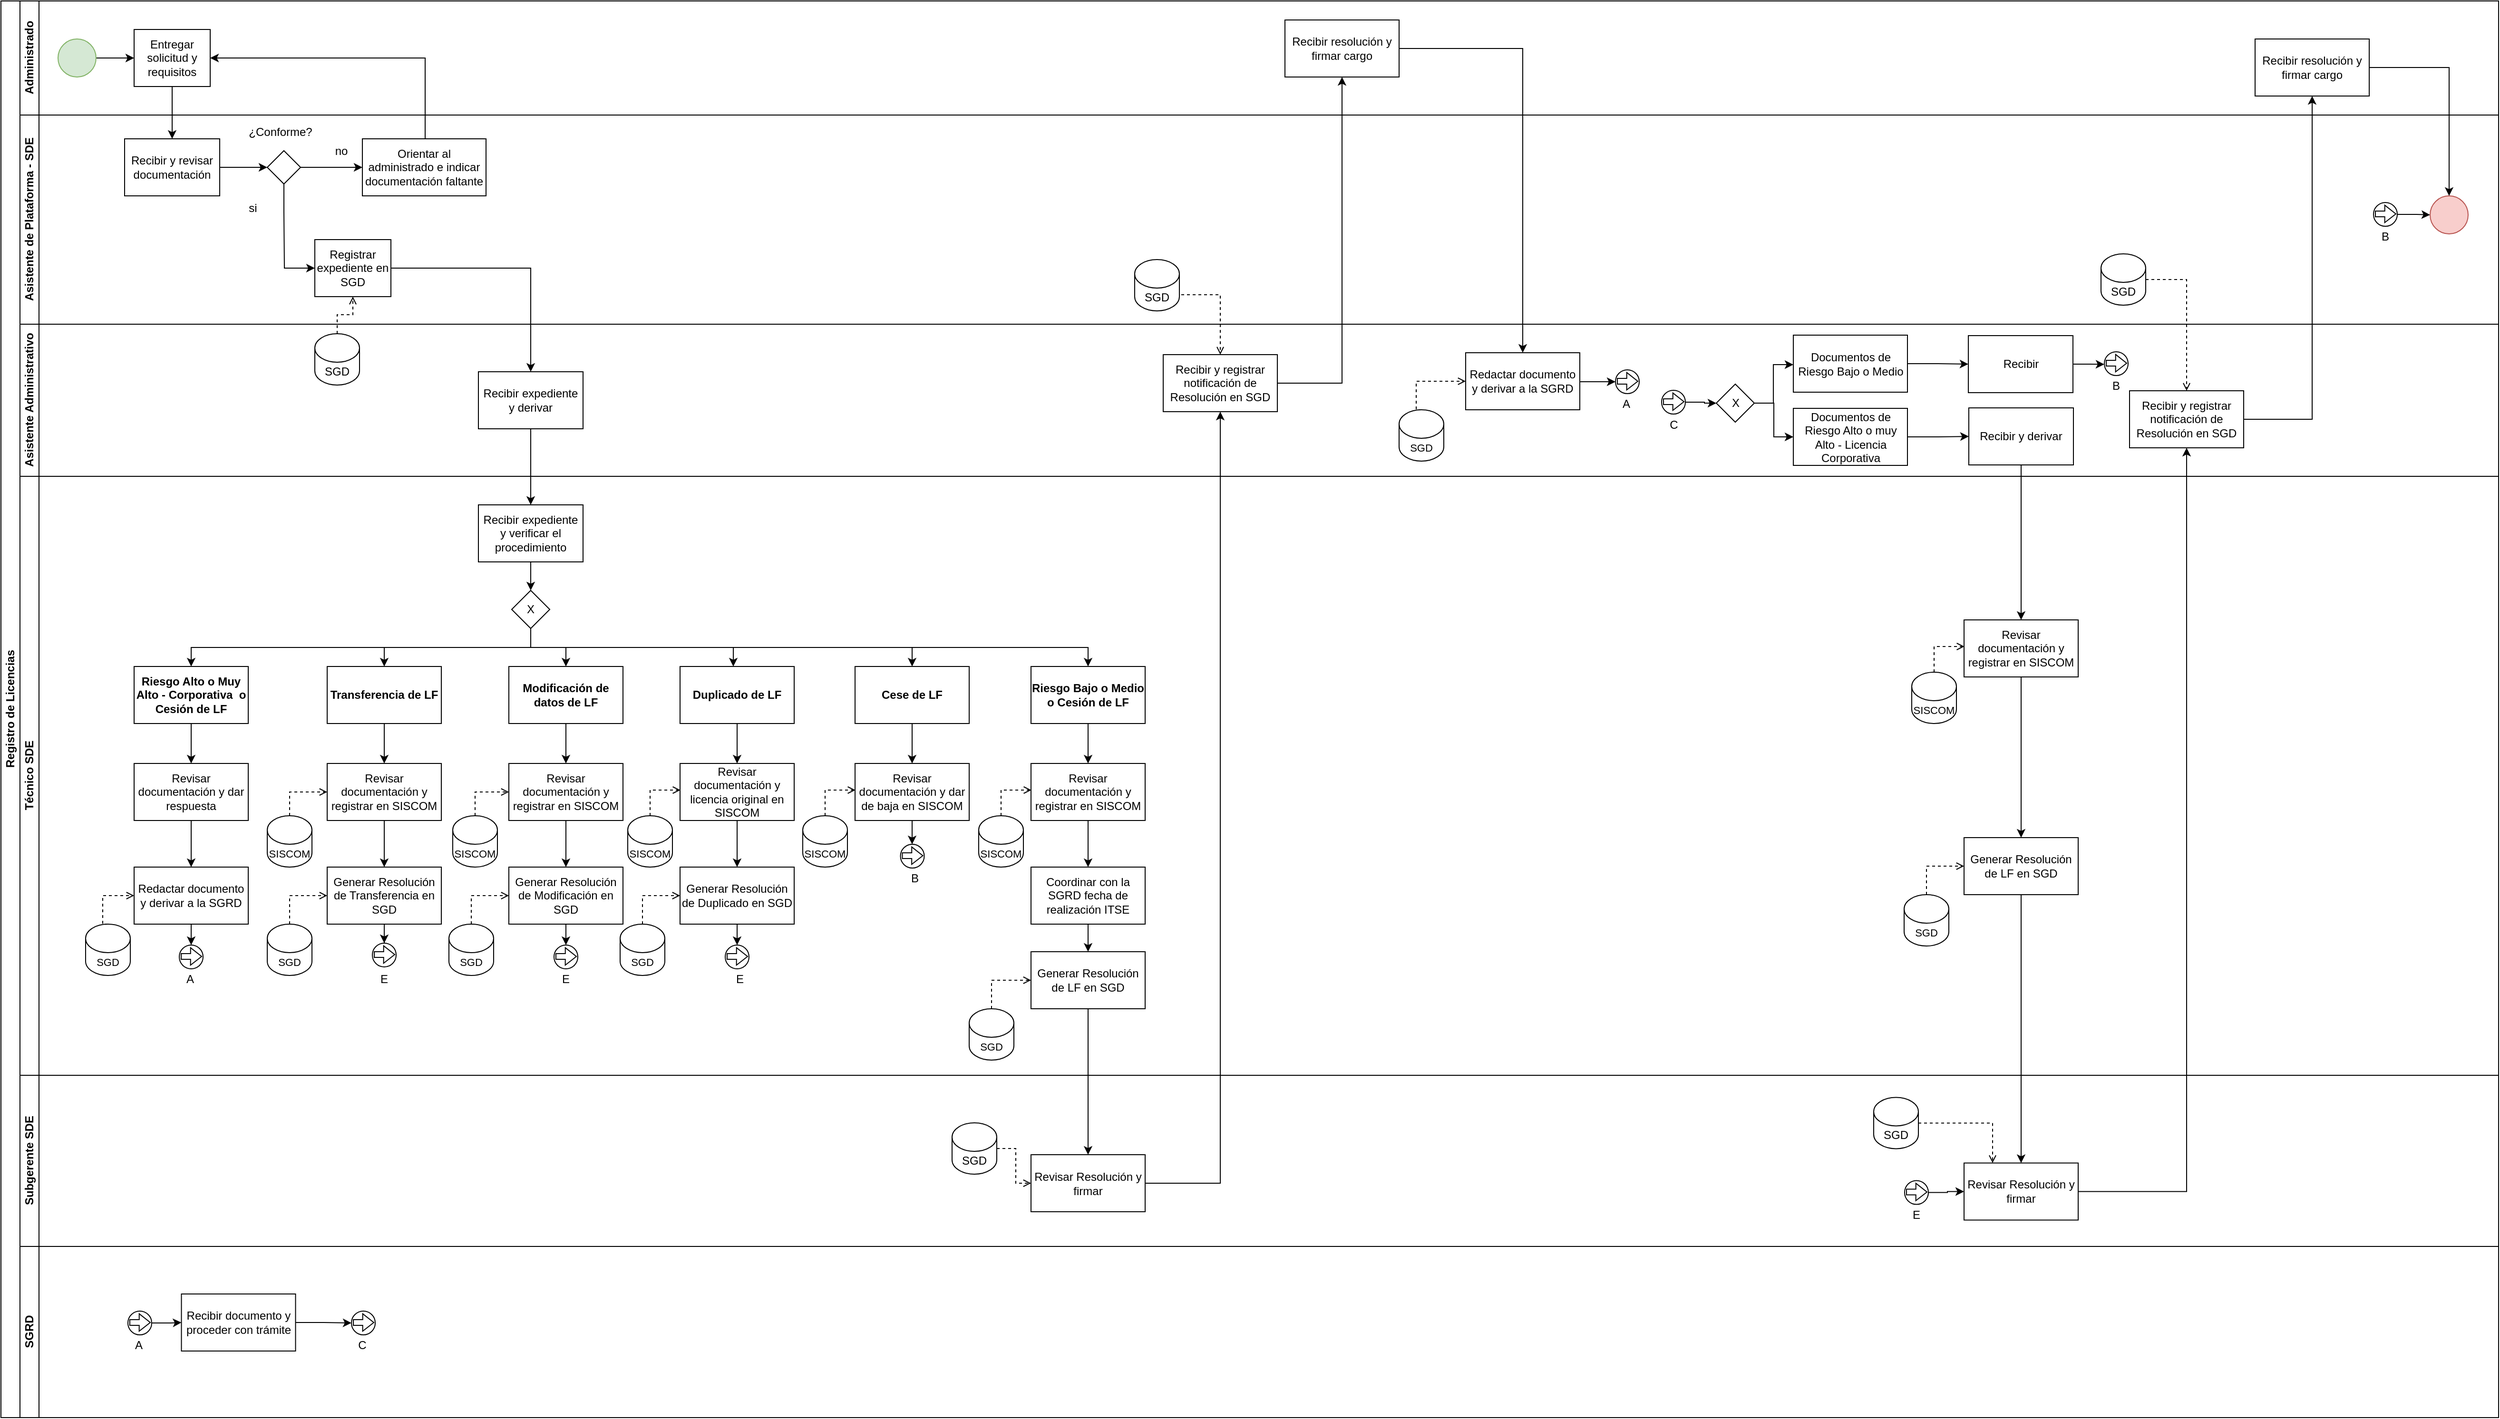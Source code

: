 <mxfile version="20.0.4" type="github" pages="2">
  <diagram id="prtHgNgQTEPvFCAcTncT" name="Licencias">
    <mxGraphModel dx="1354" dy="756" grid="1" gridSize="10" guides="1" tooltips="1" connect="1" arrows="1" fold="1" page="1" pageScale="1" pageWidth="827" pageHeight="1169" background="none" math="0" shadow="0">
      <root>
        <mxCell id="0" />
        <mxCell id="1" parent="0" />
        <mxCell id="dNxyNK7c78bLwvsdeMH5-19" value="Registro de Licencias" style="swimlane;html=1;childLayout=stackLayout;resizeParent=1;resizeParentMax=0;horizontal=0;startSize=20;horizontalStack=0;" parent="1" vertex="1">
          <mxGeometry x="114" y="120" width="2626" height="1490" as="geometry" />
        </mxCell>
        <mxCell id="dNxyNK7c78bLwvsdeMH5-20" value="Administrado" style="swimlane;html=1;startSize=20;horizontal=0;" parent="dNxyNK7c78bLwvsdeMH5-19" vertex="1">
          <mxGeometry x="20" width="2606" height="120" as="geometry">
            <mxRectangle x="20" width="820" height="30" as="alternateBounds" />
          </mxGeometry>
        </mxCell>
        <mxCell id="dNxyNK7c78bLwvsdeMH5-25" value="" style="edgeStyle=orthogonalEdgeStyle;rounded=0;orthogonalLoop=1;jettySize=auto;html=1;" parent="dNxyNK7c78bLwvsdeMH5-20" source="dNxyNK7c78bLwvsdeMH5-23" target="dNxyNK7c78bLwvsdeMH5-24" edge="1">
          <mxGeometry relative="1" as="geometry" />
        </mxCell>
        <mxCell id="dNxyNK7c78bLwvsdeMH5-23" value="" style="ellipse;whiteSpace=wrap;html=1;fillColor=#d5e8d4;strokeColor=#82b366;" parent="dNxyNK7c78bLwvsdeMH5-20" vertex="1">
          <mxGeometry x="40" y="40" width="40" height="40" as="geometry" />
        </mxCell>
        <mxCell id="dNxyNK7c78bLwvsdeMH5-24" value="Entregar solicitud y requisitos" style="rounded=0;whiteSpace=wrap;html=1;fontFamily=Helvetica;fontSize=12;fontColor=#000000;align=center;" parent="dNxyNK7c78bLwvsdeMH5-20" vertex="1">
          <mxGeometry x="120" y="30" width="80" height="60" as="geometry" />
        </mxCell>
        <mxCell id="92jhZXdpKCf5wFwA51hG-129" value="Recibir resolución y firmar cargo" style="whiteSpace=wrap;html=1;" parent="dNxyNK7c78bLwvsdeMH5-20" vertex="1">
          <mxGeometry x="1330" y="20" width="120" height="60" as="geometry" />
        </mxCell>
        <mxCell id="92jhZXdpKCf5wFwA51hG-162" value="Recibir resolución y firmar cargo" style="whiteSpace=wrap;html=1;" parent="dNxyNK7c78bLwvsdeMH5-20" vertex="1">
          <mxGeometry x="2350" y="40" width="120" height="60" as="geometry" />
        </mxCell>
        <mxCell id="RVFT1TnoUOrNZ6tFgGIb-16" value="Asistente de Plataforma - SDE" style="swimlane;html=1;startSize=20;horizontal=0;" parent="dNxyNK7c78bLwvsdeMH5-19" vertex="1">
          <mxGeometry x="20" y="120" width="2606" height="220" as="geometry">
            <mxRectangle x="20" width="820" height="30" as="alternateBounds" />
          </mxGeometry>
        </mxCell>
        <mxCell id="RVFT1TnoUOrNZ6tFgGIb-23" style="edgeStyle=orthogonalEdgeStyle;rounded=0;orthogonalLoop=1;jettySize=auto;html=1;" parent="RVFT1TnoUOrNZ6tFgGIb-16" source="RVFT1TnoUOrNZ6tFgGIb-21" target="RVFT1TnoUOrNZ6tFgGIb-3" edge="1">
          <mxGeometry relative="1" as="geometry" />
        </mxCell>
        <mxCell id="RVFT1TnoUOrNZ6tFgGIb-21" value="Recibir y revisar documentación" style="whiteSpace=wrap;html=1;fontColor=#000000;rounded=0;" parent="RVFT1TnoUOrNZ6tFgGIb-16" vertex="1">
          <mxGeometry x="110" y="25" width="100" height="60" as="geometry" />
        </mxCell>
        <mxCell id="RVFT1TnoUOrNZ6tFgGIb-24" style="edgeStyle=orthogonalEdgeStyle;rounded=0;orthogonalLoop=1;jettySize=auto;html=1;entryX=0;entryY=0.5;entryDx=0;entryDy=0;" parent="RVFT1TnoUOrNZ6tFgGIb-16" source="RVFT1TnoUOrNZ6tFgGIb-3" target="RVFT1TnoUOrNZ6tFgGIb-11" edge="1">
          <mxGeometry relative="1" as="geometry" />
        </mxCell>
        <mxCell id="RVFT1TnoUOrNZ6tFgGIb-26" style="edgeStyle=orthogonalEdgeStyle;rounded=0;orthogonalLoop=1;jettySize=auto;html=1;entryX=0;entryY=0.5;entryDx=0;entryDy=0;" parent="RVFT1TnoUOrNZ6tFgGIb-16" source="RVFT1TnoUOrNZ6tFgGIb-3" target="RVFT1TnoUOrNZ6tFgGIb-8" edge="1">
          <mxGeometry relative="1" as="geometry">
            <Array as="points">
              <mxPoint x="278" y="102" />
              <mxPoint x="278" y="161" />
            </Array>
          </mxGeometry>
        </mxCell>
        <mxCell id="RVFT1TnoUOrNZ6tFgGIb-3" value="" style="rhombus;whiteSpace=wrap;html=1;fontColor=#000000;rounded=0;" parent="RVFT1TnoUOrNZ6tFgGIb-16" vertex="1">
          <mxGeometry x="260" y="37.5" width="35" height="35" as="geometry" />
        </mxCell>
        <mxCell id="RVFT1TnoUOrNZ6tFgGIb-11" value="Orientar al administrado e indicar documentación faltante" style="whiteSpace=wrap;html=1;fontColor=#000000;rounded=0;" parent="RVFT1TnoUOrNZ6tFgGIb-16" vertex="1">
          <mxGeometry x="360" y="25" width="130" height="60" as="geometry" />
        </mxCell>
        <mxCell id="RVFT1TnoUOrNZ6tFgGIb-10" value="no" style="text;html=1;strokeColor=none;fillColor=none;align=center;verticalAlign=middle;whiteSpace=wrap;rounded=0;" parent="RVFT1TnoUOrNZ6tFgGIb-16" vertex="1">
          <mxGeometry x="323" y="28" width="30" height="20" as="geometry" />
        </mxCell>
        <mxCell id="RVFT1TnoUOrNZ6tFgGIb-13" value="si" style="text;html=1;strokeColor=none;fillColor=none;align=center;verticalAlign=middle;whiteSpace=wrap;rounded=0;" parent="RVFT1TnoUOrNZ6tFgGIb-16" vertex="1">
          <mxGeometry x="230" y="88" width="30" height="20" as="geometry" />
        </mxCell>
        <mxCell id="RVFT1TnoUOrNZ6tFgGIb-8" value="Registrar expediente en SGD" style="whiteSpace=wrap;html=1;fontColor=#000000;rounded=0;" parent="RVFT1TnoUOrNZ6tFgGIb-16" vertex="1">
          <mxGeometry x="310" y="131" width="80" height="60" as="geometry" />
        </mxCell>
        <mxCell id="RVFT1TnoUOrNZ6tFgGIb-33" value="¿Conforme?" style="text;html=1;strokeColor=none;fillColor=none;align=center;verticalAlign=middle;whiteSpace=wrap;rounded=0;" parent="RVFT1TnoUOrNZ6tFgGIb-16" vertex="1">
          <mxGeometry x="259" y="8" width="30" height="20" as="geometry" />
        </mxCell>
        <mxCell id="92jhZXdpKCf5wFwA51hG-22" value="SGD" style="shape=cylinder3;whiteSpace=wrap;html=1;boundedLbl=1;backgroundOutline=1;size=15;" parent="RVFT1TnoUOrNZ6tFgGIb-16" vertex="1">
          <mxGeometry x="2188" y="146" width="47" height="54" as="geometry" />
        </mxCell>
        <mxCell id="92jhZXdpKCf5wFwA51hG-163" value="" style="ellipse;whiteSpace=wrap;html=1;fillColor=#f8cecc;strokeColor=#b85450;" parent="RVFT1TnoUOrNZ6tFgGIb-16" vertex="1">
          <mxGeometry x="2534" y="85" width="40" height="40" as="geometry" />
        </mxCell>
        <mxCell id="SDRs1M8otdTkiR_mjbvQ-18" value="" style="group;aspect=fixed;" parent="RVFT1TnoUOrNZ6tFgGIb-16" vertex="1" connectable="0">
          <mxGeometry x="2474.5" y="92" width="25" height="25" as="geometry" />
        </mxCell>
        <mxCell id="SDRs1M8otdTkiR_mjbvQ-19" value="" style="ellipse;whiteSpace=wrap;html=1;aspect=fixed;" parent="SDRs1M8otdTkiR_mjbvQ-18" vertex="1">
          <mxGeometry width="25" height="25" as="geometry" />
        </mxCell>
        <mxCell id="SDRs1M8otdTkiR_mjbvQ-20" value="" style="shape=flexArrow;endArrow=classic;html=1;rounded=0;entryX=1;entryY=0.5;entryDx=0;entryDy=0;width=6;endSize=3.551;endWidth=11.321;exitX=0.06;exitY=0.478;exitDx=0;exitDy=0;exitPerimeter=0;" parent="SDRs1M8otdTkiR_mjbvQ-18" source="SDRs1M8otdTkiR_mjbvQ-19" edge="1">
          <mxGeometry width="50" height="50" relative="1" as="geometry">
            <mxPoint x="1" y="12" as="sourcePoint" />
            <mxPoint x="24" y="12" as="targetPoint" />
          </mxGeometry>
        </mxCell>
        <mxCell id="SDRs1M8otdTkiR_mjbvQ-21" value="B" style="text;html=1;strokeColor=none;fillColor=none;align=center;verticalAlign=middle;whiteSpace=wrap;rounded=0;" parent="RVFT1TnoUOrNZ6tFgGIb-16" vertex="1">
          <mxGeometry x="2472" y="118" width="30" height="20" as="geometry" />
        </mxCell>
        <mxCell id="SDRs1M8otdTkiR_mjbvQ-22" style="edgeStyle=orthogonalEdgeStyle;rounded=0;orthogonalLoop=1;jettySize=auto;html=1;fontSize=11;" parent="RVFT1TnoUOrNZ6tFgGIb-16" source="SDRs1M8otdTkiR_mjbvQ-19" target="92jhZXdpKCf5wFwA51hG-163" edge="1">
          <mxGeometry relative="1" as="geometry" />
        </mxCell>
        <mxCell id="RVFT1TnoUOrNZ6tFgGIb-17" value="Asistente Administrativo" style="swimlane;html=1;startSize=20;horizontal=0;" parent="dNxyNK7c78bLwvsdeMH5-19" vertex="1">
          <mxGeometry x="20" y="340" width="2606" height="160" as="geometry">
            <mxRectangle x="20" width="820" height="30" as="alternateBounds" />
          </mxGeometry>
        </mxCell>
        <mxCell id="RVFT1TnoUOrNZ6tFgGIb-27" value="SGD" style="shape=cylinder3;whiteSpace=wrap;html=1;boundedLbl=1;backgroundOutline=1;size=15;" parent="RVFT1TnoUOrNZ6tFgGIb-17" vertex="1">
          <mxGeometry x="310" y="10" width="47" height="54" as="geometry" />
        </mxCell>
        <mxCell id="RVFT1TnoUOrNZ6tFgGIb-48" value="Recibir expediente y derivar" style="whiteSpace=wrap;html=1;fontColor=#000000;rounded=0;" parent="RVFT1TnoUOrNZ6tFgGIb-17" vertex="1">
          <mxGeometry x="482" y="50" width="110" height="60" as="geometry" />
        </mxCell>
        <mxCell id="92jhZXdpKCf5wFwA51hG-20" value="Recibir y registrar notificación de Resolución en SGD" style="whiteSpace=wrap;html=1;" parent="RVFT1TnoUOrNZ6tFgGIb-17" vertex="1">
          <mxGeometry x="2218" y="70" width="120" height="60" as="geometry" />
        </mxCell>
        <mxCell id="92jhZXdpKCf5wFwA51hG-107" value="Redactar documento y derivar a la SGRD" style="whiteSpace=wrap;html=1;" parent="RVFT1TnoUOrNZ6tFgGIb-17" vertex="1">
          <mxGeometry x="1520" y="30" width="120" height="60" as="geometry" />
        </mxCell>
        <mxCell id="92jhZXdpKCf5wFwA51hG-113" value="SGD" style="shape=cylinder3;whiteSpace=wrap;html=1;boundedLbl=1;backgroundOutline=1;size=15;fontSize=11;" parent="RVFT1TnoUOrNZ6tFgGIb-17" vertex="1">
          <mxGeometry x="1450" y="90" width="47" height="54" as="geometry" />
        </mxCell>
        <mxCell id="92jhZXdpKCf5wFwA51hG-114" style="edgeStyle=orthogonalEdgeStyle;rounded=0;orthogonalLoop=1;jettySize=auto;html=1;dashed=1;endArrow=open;endFill=0;exitX=0.5;exitY=0;exitDx=0;exitDy=0;exitPerimeter=0;entryX=0;entryY=0.5;entryDx=0;entryDy=0;" parent="RVFT1TnoUOrNZ6tFgGIb-17" source="92jhZXdpKCf5wFwA51hG-113" target="92jhZXdpKCf5wFwA51hG-107" edge="1">
          <mxGeometry relative="1" as="geometry">
            <mxPoint x="1497" y="69" as="targetPoint" />
            <mxPoint x="1304" y="-551" as="sourcePoint" />
            <Array as="points">
              <mxPoint x="1468" y="60" />
            </Array>
          </mxGeometry>
        </mxCell>
        <mxCell id="92jhZXdpKCf5wFwA51hG-116" value="A" style="text;html=1;strokeColor=none;fillColor=none;align=center;verticalAlign=middle;whiteSpace=wrap;rounded=0;" parent="RVFT1TnoUOrNZ6tFgGIb-17" vertex="1">
          <mxGeometry x="1674" y="74" width="30" height="20" as="geometry" />
        </mxCell>
        <mxCell id="92jhZXdpKCf5wFwA51hG-117" value="" style="group;aspect=fixed;" parent="RVFT1TnoUOrNZ6tFgGIb-17" vertex="1" connectable="0">
          <mxGeometry x="1677.5" y="48" width="25" height="25" as="geometry" />
        </mxCell>
        <mxCell id="92jhZXdpKCf5wFwA51hG-118" value="" style="ellipse;whiteSpace=wrap;html=1;aspect=fixed;" parent="92jhZXdpKCf5wFwA51hG-117" vertex="1">
          <mxGeometry width="25" height="25" as="geometry" />
        </mxCell>
        <mxCell id="92jhZXdpKCf5wFwA51hG-119" value="" style="shape=flexArrow;endArrow=classic;html=1;rounded=0;entryX=1;entryY=0.5;entryDx=0;entryDy=0;width=6;endSize=3.551;endWidth=11.321;exitX=0.06;exitY=0.478;exitDx=0;exitDy=0;exitPerimeter=0;" parent="92jhZXdpKCf5wFwA51hG-117" source="92jhZXdpKCf5wFwA51hG-118" edge="1">
          <mxGeometry width="50" height="50" relative="1" as="geometry">
            <mxPoint x="1" y="12" as="sourcePoint" />
            <mxPoint x="24" y="12" as="targetPoint" />
          </mxGeometry>
        </mxCell>
        <mxCell id="92jhZXdpKCf5wFwA51hG-121" style="edgeStyle=orthogonalEdgeStyle;rounded=0;orthogonalLoop=1;jettySize=auto;html=1;fontSize=11;entryX=0;entryY=0.5;entryDx=0;entryDy=0;" parent="RVFT1TnoUOrNZ6tFgGIb-17" source="92jhZXdpKCf5wFwA51hG-107" target="92jhZXdpKCf5wFwA51hG-118" edge="1">
          <mxGeometry relative="1" as="geometry">
            <mxPoint x="1668" y="49" as="targetPoint" />
            <Array as="points">
              <mxPoint x="1672" y="60" />
            </Array>
          </mxGeometry>
        </mxCell>
        <mxCell id="92jhZXdpKCf5wFwA51hG-147" value="Recibir y derivar" style="whiteSpace=wrap;html=1;fontColor=#000000;rounded=0;" parent="RVFT1TnoUOrNZ6tFgGIb-17" vertex="1">
          <mxGeometry x="2049" y="88" width="110" height="60" as="geometry" />
        </mxCell>
        <mxCell id="SDRs1M8otdTkiR_mjbvQ-23" value="" style="group;aspect=fixed;" parent="RVFT1TnoUOrNZ6tFgGIb-17" vertex="1" connectable="0">
          <mxGeometry x="2191.5" y="29" width="25" height="25" as="geometry" />
        </mxCell>
        <mxCell id="SDRs1M8otdTkiR_mjbvQ-24" value="" style="ellipse;whiteSpace=wrap;html=1;aspect=fixed;" parent="SDRs1M8otdTkiR_mjbvQ-23" vertex="1">
          <mxGeometry width="25" height="25" as="geometry" />
        </mxCell>
        <mxCell id="SDRs1M8otdTkiR_mjbvQ-25" value="" style="shape=flexArrow;endArrow=classic;html=1;rounded=0;entryX=1;entryY=0.5;entryDx=0;entryDy=0;width=6;endSize=3.551;endWidth=11.321;exitX=0.06;exitY=0.478;exitDx=0;exitDy=0;exitPerimeter=0;" parent="SDRs1M8otdTkiR_mjbvQ-23" source="SDRs1M8otdTkiR_mjbvQ-24" edge="1">
          <mxGeometry width="50" height="50" relative="1" as="geometry">
            <mxPoint x="1" y="12" as="sourcePoint" />
            <mxPoint x="24" y="12" as="targetPoint" />
          </mxGeometry>
        </mxCell>
        <mxCell id="SDRs1M8otdTkiR_mjbvQ-26" value="B" style="text;html=1;strokeColor=none;fillColor=none;align=center;verticalAlign=middle;whiteSpace=wrap;rounded=0;" parent="RVFT1TnoUOrNZ6tFgGIb-17" vertex="1">
          <mxGeometry x="2189" y="55" width="30" height="20" as="geometry" />
        </mxCell>
        <mxCell id="SDRs1M8otdTkiR_mjbvQ-28" style="edgeStyle=orthogonalEdgeStyle;rounded=0;orthogonalLoop=1;jettySize=auto;html=1;entryX=0;entryY=0.53;entryDx=0;entryDy=0;entryPerimeter=0;fontSize=11;" parent="RVFT1TnoUOrNZ6tFgGIb-17" source="SDRs1M8otdTkiR_mjbvQ-27" target="SDRs1M8otdTkiR_mjbvQ-24" edge="1">
          <mxGeometry relative="1" as="geometry">
            <Array as="points">
              <mxPoint x="2176" y="42" />
              <mxPoint x="2176" y="43" />
            </Array>
          </mxGeometry>
        </mxCell>
        <mxCell id="SDRs1M8otdTkiR_mjbvQ-27" value="Recibir" style="whiteSpace=wrap;html=1;fontColor=#000000;rounded=0;" parent="RVFT1TnoUOrNZ6tFgGIb-17" vertex="1">
          <mxGeometry x="2048.5" y="12" width="110" height="60" as="geometry" />
        </mxCell>
        <mxCell id="92jhZXdpKCf5wFwA51hG-23" style="edgeStyle=orthogonalEdgeStyle;rounded=0;orthogonalLoop=1;jettySize=auto;html=1;exitX=1;exitY=0.5;exitDx=0;exitDy=0;exitPerimeter=0;entryX=0.5;entryY=0;entryDx=0;entryDy=0;dashed=1;endArrow=open;endFill=0;" parent="dNxyNK7c78bLwvsdeMH5-19" source="92jhZXdpKCf5wFwA51hG-22" target="92jhZXdpKCf5wFwA51hG-20" edge="1">
          <mxGeometry relative="1" as="geometry">
            <mxPoint x="2178" y="387" as="targetPoint" />
            <Array as="points">
              <mxPoint x="2298" y="293" />
            </Array>
          </mxGeometry>
        </mxCell>
        <mxCell id="RVFT1TnoUOrNZ6tFgGIb-18" value="Técnico SDE" style="swimlane;html=1;startSize=20;horizontal=0;" parent="dNxyNK7c78bLwvsdeMH5-19" vertex="1">
          <mxGeometry x="20" y="500" width="2606" height="630" as="geometry">
            <mxRectangle x="20" width="820" height="30" as="alternateBounds" />
          </mxGeometry>
        </mxCell>
        <mxCell id="RVFT1TnoUOrNZ6tFgGIb-29" value="Recibir expediente y verificar el procedimiento" style="whiteSpace=wrap;html=1;fontColor=#000000;rounded=0;" parent="RVFT1TnoUOrNZ6tFgGIb-18" vertex="1">
          <mxGeometry x="482" y="30" width="110" height="60" as="geometry" />
        </mxCell>
        <mxCell id="RVFT1TnoUOrNZ6tFgGIb-32" value="X" style="rhombus;whiteSpace=wrap;html=1;" parent="RVFT1TnoUOrNZ6tFgGIb-18" vertex="1">
          <mxGeometry x="517" y="120" width="40" height="40" as="geometry" />
        </mxCell>
        <mxCell id="RVFT1TnoUOrNZ6tFgGIb-34" style="edgeStyle=orthogonalEdgeStyle;rounded=0;orthogonalLoop=1;jettySize=auto;html=1;entryX=0.5;entryY=0;entryDx=0;entryDy=0;endArrow=classic;endFill=1;" parent="RVFT1TnoUOrNZ6tFgGIb-18" source="RVFT1TnoUOrNZ6tFgGIb-29" target="RVFT1TnoUOrNZ6tFgGIb-32" edge="1">
          <mxGeometry relative="1" as="geometry" />
        </mxCell>
        <mxCell id="RVFT1TnoUOrNZ6tFgGIb-35" value="Riesgo Alto o Muy Alto - Corporativa&amp;nbsp; o Cesión de LF" style="whiteSpace=wrap;html=1;fontStyle=1" parent="RVFT1TnoUOrNZ6tFgGIb-18" vertex="1">
          <mxGeometry x="120" y="200" width="120" height="60" as="geometry" />
        </mxCell>
        <mxCell id="RVFT1TnoUOrNZ6tFgGIb-36" value="" style="edgeStyle=orthogonalEdgeStyle;rounded=0;orthogonalLoop=1;jettySize=auto;html=1;endArrow=classic;endFill=1;entryX=0.5;entryY=0;entryDx=0;entryDy=0;" parent="RVFT1TnoUOrNZ6tFgGIb-18" source="RVFT1TnoUOrNZ6tFgGIb-32" target="RVFT1TnoUOrNZ6tFgGIb-35" edge="1">
          <mxGeometry relative="1" as="geometry">
            <Array as="points">
              <mxPoint x="537" y="180" />
              <mxPoint x="180" y="180" />
            </Array>
          </mxGeometry>
        </mxCell>
        <mxCell id="RVFT1TnoUOrNZ6tFgGIb-56" style="edgeStyle=orthogonalEdgeStyle;rounded=0;orthogonalLoop=1;jettySize=auto;html=1;endArrow=classic;endFill=1;" parent="RVFT1TnoUOrNZ6tFgGIb-18" source="RVFT1TnoUOrNZ6tFgGIb-37" target="RVFT1TnoUOrNZ6tFgGIb-55" edge="1">
          <mxGeometry relative="1" as="geometry" />
        </mxCell>
        <mxCell id="RVFT1TnoUOrNZ6tFgGIb-37" value="Transferencia de LF" style="whiteSpace=wrap;html=1;fontStyle=1" parent="RVFT1TnoUOrNZ6tFgGIb-18" vertex="1">
          <mxGeometry x="323" y="200" width="120" height="60" as="geometry" />
        </mxCell>
        <mxCell id="RVFT1TnoUOrNZ6tFgGIb-38" style="edgeStyle=orthogonalEdgeStyle;rounded=0;orthogonalLoop=1;jettySize=auto;html=1;endArrow=classic;endFill=1;entryX=0.5;entryY=0;entryDx=0;entryDy=0;" parent="RVFT1TnoUOrNZ6tFgGIb-18" source="RVFT1TnoUOrNZ6tFgGIb-32" target="RVFT1TnoUOrNZ6tFgGIb-37" edge="1">
          <mxGeometry relative="1" as="geometry">
            <Array as="points">
              <mxPoint x="537" y="180" />
              <mxPoint x="383" y="180" />
            </Array>
          </mxGeometry>
        </mxCell>
        <mxCell id="RVFT1TnoUOrNZ6tFgGIb-39" style="edgeStyle=orthogonalEdgeStyle;rounded=0;orthogonalLoop=1;jettySize=auto;html=1;endArrow=classic;endFill=1;entryX=0.5;entryY=0;entryDx=0;entryDy=0;exitX=0.5;exitY=1;exitDx=0;exitDy=0;" parent="RVFT1TnoUOrNZ6tFgGIb-18" source="RVFT1TnoUOrNZ6tFgGIb-32" target="RVFT1TnoUOrNZ6tFgGIb-40" edge="1">
          <mxGeometry relative="1" as="geometry">
            <mxPoint x="671.0" y="170.0" as="sourcePoint" />
            <Array as="points">
              <mxPoint x="537" y="180" />
              <mxPoint x="574" y="180" />
            </Array>
          </mxGeometry>
        </mxCell>
        <mxCell id="92jhZXdpKCf5wFwA51hG-31" style="edgeStyle=orthogonalEdgeStyle;rounded=0;orthogonalLoop=1;jettySize=auto;html=1;fontSize=10;" parent="RVFT1TnoUOrNZ6tFgGIb-18" source="RVFT1TnoUOrNZ6tFgGIb-40" target="92jhZXdpKCf5wFwA51hG-30" edge="1">
          <mxGeometry relative="1" as="geometry" />
        </mxCell>
        <mxCell id="RVFT1TnoUOrNZ6tFgGIb-40" value="Modificación de datos de LF" style="whiteSpace=wrap;html=1;fontStyle=1;fillColor=#FFFFFF;fontColor=#000000;strokeColor=#000000;" parent="RVFT1TnoUOrNZ6tFgGIb-18" vertex="1">
          <mxGeometry x="514" y="200" width="120" height="60" as="geometry" />
        </mxCell>
        <mxCell id="92jhZXdpKCf5wFwA51hG-38" style="edgeStyle=orthogonalEdgeStyle;rounded=0;orthogonalLoop=1;jettySize=auto;html=1;entryX=0.5;entryY=0;entryDx=0;entryDy=0;fontSize=11;" parent="RVFT1TnoUOrNZ6tFgGIb-18" source="RVFT1TnoUOrNZ6tFgGIb-42" target="92jhZXdpKCf5wFwA51hG-35" edge="1">
          <mxGeometry relative="1" as="geometry" />
        </mxCell>
        <mxCell id="RVFT1TnoUOrNZ6tFgGIb-42" value="Duplicado de LF" style="whiteSpace=wrap;html=1;fontStyle=1;fillColor=#FFFFFF;fontColor=#000000;strokeColor=#000000;" parent="RVFT1TnoUOrNZ6tFgGIb-18" vertex="1">
          <mxGeometry x="694" y="200" width="120" height="60" as="geometry" />
        </mxCell>
        <mxCell id="RVFT1TnoUOrNZ6tFgGIb-45" style="edgeStyle=orthogonalEdgeStyle;rounded=0;orthogonalLoop=1;jettySize=auto;html=1;endArrow=classic;endFill=1;" parent="RVFT1TnoUOrNZ6tFgGIb-18" source="RVFT1TnoUOrNZ6tFgGIb-32" edge="1">
          <mxGeometry relative="1" as="geometry">
            <Array as="points">
              <mxPoint x="537" y="180" />
              <mxPoint x="750" y="180" />
            </Array>
            <mxPoint x="750" y="200" as="targetPoint" />
          </mxGeometry>
        </mxCell>
        <mxCell id="92jhZXdpKCf5wFwA51hG-59" style="edgeStyle=orthogonalEdgeStyle;rounded=0;orthogonalLoop=1;jettySize=auto;html=1;entryX=0.5;entryY=0;entryDx=0;entryDy=0;fontSize=11;" parent="RVFT1TnoUOrNZ6tFgGIb-18" source="RVFT1TnoUOrNZ6tFgGIb-43" target="92jhZXdpKCf5wFwA51hG-56" edge="1">
          <mxGeometry relative="1" as="geometry" />
        </mxCell>
        <mxCell id="RVFT1TnoUOrNZ6tFgGIb-43" value="Cese de LF" style="whiteSpace=wrap;html=1;fontStyle=1;fillColor=#FFFFFF;fontColor=#000000;strokeColor=#000000;" parent="RVFT1TnoUOrNZ6tFgGIb-18" vertex="1">
          <mxGeometry x="878" y="200" width="120" height="60" as="geometry" />
        </mxCell>
        <mxCell id="RVFT1TnoUOrNZ6tFgGIb-46" style="edgeStyle=orthogonalEdgeStyle;rounded=0;orthogonalLoop=1;jettySize=auto;html=1;endArrow=classic;endFill=1;exitX=0.5;exitY=1;exitDx=0;exitDy=0;entryX=0.5;entryY=0;entryDx=0;entryDy=0;" parent="RVFT1TnoUOrNZ6tFgGIb-18" source="RVFT1TnoUOrNZ6tFgGIb-32" target="RVFT1TnoUOrNZ6tFgGIb-43" edge="1">
          <mxGeometry relative="1" as="geometry">
            <Array as="points">
              <mxPoint x="537" y="180" />
              <mxPoint x="938" y="180" />
            </Array>
          </mxGeometry>
        </mxCell>
        <mxCell id="92jhZXdpKCf5wFwA51hG-63" style="edgeStyle=orthogonalEdgeStyle;rounded=0;orthogonalLoop=1;jettySize=auto;html=1;fontSize=11;" parent="RVFT1TnoUOrNZ6tFgGIb-18" source="RVFT1TnoUOrNZ6tFgGIb-44" target="92jhZXdpKCf5wFwA51hG-60" edge="1">
          <mxGeometry relative="1" as="geometry" />
        </mxCell>
        <mxCell id="RVFT1TnoUOrNZ6tFgGIb-44" value="Riesgo Bajo o Medio o Cesión de LF" style="whiteSpace=wrap;html=1;fontStyle=1" parent="RVFT1TnoUOrNZ6tFgGIb-18" vertex="1">
          <mxGeometry x="1063" y="200" width="120" height="60" as="geometry" />
        </mxCell>
        <mxCell id="RVFT1TnoUOrNZ6tFgGIb-47" style="edgeStyle=orthogonalEdgeStyle;rounded=0;orthogonalLoop=1;jettySize=auto;html=1;entryX=0.5;entryY=0;entryDx=0;entryDy=0;endArrow=classic;endFill=1;exitX=0.5;exitY=1;exitDx=0;exitDy=0;" parent="RVFT1TnoUOrNZ6tFgGIb-18" source="RVFT1TnoUOrNZ6tFgGIb-32" target="RVFT1TnoUOrNZ6tFgGIb-44" edge="1">
          <mxGeometry relative="1" as="geometry">
            <Array as="points">
              <mxPoint x="537" y="180" />
              <mxPoint x="1123" y="180" />
            </Array>
          </mxGeometry>
        </mxCell>
        <mxCell id="RVFT1TnoUOrNZ6tFgGIb-55" value="Revisar documentación y registrar en SISCOM" style="whiteSpace=wrap;html=1;" parent="RVFT1TnoUOrNZ6tFgGIb-18" vertex="1">
          <mxGeometry x="323" y="302" width="120" height="60" as="geometry" />
        </mxCell>
        <mxCell id="RVFT1TnoUOrNZ6tFgGIb-57" value="SISCOM" style="shape=cylinder3;whiteSpace=wrap;html=1;boundedLbl=1;backgroundOutline=1;size=15;fontSize=11;" parent="RVFT1TnoUOrNZ6tFgGIb-18" vertex="1">
          <mxGeometry x="260" y="357" width="47" height="54" as="geometry" />
        </mxCell>
        <mxCell id="RVFT1TnoUOrNZ6tFgGIb-58" style="edgeStyle=orthogonalEdgeStyle;rounded=0;orthogonalLoop=1;jettySize=auto;html=1;exitX=0.5;exitY=0;exitDx=0;exitDy=0;exitPerimeter=0;dashed=1;endArrow=open;endFill=0;entryX=0;entryY=0.5;entryDx=0;entryDy=0;" parent="RVFT1TnoUOrNZ6tFgGIb-18" source="RVFT1TnoUOrNZ6tFgGIb-57" target="RVFT1TnoUOrNZ6tFgGIb-55" edge="1">
          <mxGeometry relative="1" as="geometry">
            <mxPoint x="220" y="350" as="targetPoint" />
            <Array as="points">
              <mxPoint x="284" y="332" />
            </Array>
          </mxGeometry>
        </mxCell>
        <mxCell id="92jhZXdpKCf5wFwA51hG-1" value="Generar Resolución de Transferencia en SGD" style="whiteSpace=wrap;html=1;" parent="RVFT1TnoUOrNZ6tFgGIb-18" vertex="1">
          <mxGeometry x="323" y="411" width="120" height="60" as="geometry" />
        </mxCell>
        <mxCell id="92jhZXdpKCf5wFwA51hG-2" value="" style="edgeStyle=orthogonalEdgeStyle;rounded=0;orthogonalLoop=1;jettySize=auto;html=1;" parent="RVFT1TnoUOrNZ6tFgGIb-18" source="RVFT1TnoUOrNZ6tFgGIb-55" target="92jhZXdpKCf5wFwA51hG-1" edge="1">
          <mxGeometry relative="1" as="geometry" />
        </mxCell>
        <mxCell id="92jhZXdpKCf5wFwA51hG-27" value="SGD" style="shape=cylinder3;whiteSpace=wrap;html=1;boundedLbl=1;backgroundOutline=1;size=15;fontSize=11;" parent="RVFT1TnoUOrNZ6tFgGIb-18" vertex="1">
          <mxGeometry x="260" y="471" width="47" height="54" as="geometry" />
        </mxCell>
        <mxCell id="92jhZXdpKCf5wFwA51hG-28" style="edgeStyle=orthogonalEdgeStyle;rounded=0;orthogonalLoop=1;jettySize=auto;html=1;entryX=0;entryY=0.5;entryDx=0;entryDy=0;dashed=1;endArrow=open;endFill=0;exitX=0.5;exitY=0;exitDx=0;exitDy=0;exitPerimeter=0;" parent="RVFT1TnoUOrNZ6tFgGIb-18" source="92jhZXdpKCf5wFwA51hG-27" target="92jhZXdpKCf5wFwA51hG-1" edge="1">
          <mxGeometry relative="1" as="geometry">
            <mxPoint x="274" y="549" as="targetPoint" />
            <mxPoint x="260" y="450" as="sourcePoint" />
            <Array as="points">
              <mxPoint x="284" y="441" />
            </Array>
          </mxGeometry>
        </mxCell>
        <mxCell id="92jhZXdpKCf5wFwA51hG-75" style="edgeStyle=orthogonalEdgeStyle;rounded=0;orthogonalLoop=1;jettySize=auto;html=1;fontSize=11;" parent="RVFT1TnoUOrNZ6tFgGIb-18" source="92jhZXdpKCf5wFwA51hG-30" target="92jhZXdpKCf5wFwA51hG-67" edge="1">
          <mxGeometry relative="1" as="geometry" />
        </mxCell>
        <mxCell id="92jhZXdpKCf5wFwA51hG-30" value="Revisar documentación y registrar en SISCOM" style="whiteSpace=wrap;html=1;" parent="RVFT1TnoUOrNZ6tFgGIb-18" vertex="1">
          <mxGeometry x="514" y="302" width="120" height="60" as="geometry" />
        </mxCell>
        <mxCell id="92jhZXdpKCf5wFwA51hG-33" value="SISCOM" style="shape=cylinder3;whiteSpace=wrap;html=1;boundedLbl=1;backgroundOutline=1;size=15;fontSize=11;" parent="RVFT1TnoUOrNZ6tFgGIb-18" vertex="1">
          <mxGeometry x="455" y="357" width="47" height="54" as="geometry" />
        </mxCell>
        <mxCell id="92jhZXdpKCf5wFwA51hG-34" style="edgeStyle=orthogonalEdgeStyle;rounded=0;orthogonalLoop=1;jettySize=auto;html=1;exitX=0.5;exitY=0;exitDx=0;exitDy=0;exitPerimeter=0;dashed=1;endArrow=open;endFill=0;entryX=0;entryY=0.5;entryDx=0;entryDy=0;" parent="RVFT1TnoUOrNZ6tFgGIb-18" source="92jhZXdpKCf5wFwA51hG-33" target="92jhZXdpKCf5wFwA51hG-30" edge="1">
          <mxGeometry relative="1" as="geometry">
            <mxPoint x="526.5" y="290" as="targetPoint" />
            <Array as="points" />
          </mxGeometry>
        </mxCell>
        <mxCell id="92jhZXdpKCf5wFwA51hG-7" value="E" style="text;html=1;strokeColor=none;fillColor=none;align=center;verticalAlign=middle;whiteSpace=wrap;rounded=0;" parent="RVFT1TnoUOrNZ6tFgGIb-18" vertex="1">
          <mxGeometry x="368" y="519" width="30" height="20" as="geometry" />
        </mxCell>
        <mxCell id="92jhZXdpKCf5wFwA51hG-84" style="edgeStyle=orthogonalEdgeStyle;rounded=0;orthogonalLoop=1;jettySize=auto;html=1;fontSize=11;" parent="RVFT1TnoUOrNZ6tFgGIb-18" source="92jhZXdpKCf5wFwA51hG-35" target="92jhZXdpKCf5wFwA51hG-76" edge="1">
          <mxGeometry relative="1" as="geometry" />
        </mxCell>
        <mxCell id="92jhZXdpKCf5wFwA51hG-35" value="Revisar documentación y licencia original en SISCOM" style="whiteSpace=wrap;html=1;" parent="RVFT1TnoUOrNZ6tFgGIb-18" vertex="1">
          <mxGeometry x="694" y="302" width="120" height="60" as="geometry" />
        </mxCell>
        <mxCell id="92jhZXdpKCf5wFwA51hG-36" value="SISCOM" style="shape=cylinder3;whiteSpace=wrap;html=1;boundedLbl=1;backgroundOutline=1;size=15;fontSize=11;" parent="RVFT1TnoUOrNZ6tFgGIb-18" vertex="1">
          <mxGeometry x="639" y="357" width="47" height="54" as="geometry" />
        </mxCell>
        <mxCell id="92jhZXdpKCf5wFwA51hG-37" style="edgeStyle=orthogonalEdgeStyle;rounded=0;orthogonalLoop=1;jettySize=auto;html=1;exitX=0.5;exitY=0;exitDx=0;exitDy=0;exitPerimeter=0;dashed=1;endArrow=open;endFill=0;entryX=0.003;entryY=0.483;entryDx=0;entryDy=0;entryPerimeter=0;" parent="RVFT1TnoUOrNZ6tFgGIb-18" source="92jhZXdpKCf5wFwA51hG-36" target="92jhZXdpKCf5wFwA51hG-35" edge="1">
          <mxGeometry relative="1" as="geometry">
            <mxPoint x="566.5" y="-330" as="targetPoint" />
            <Array as="points">
              <mxPoint x="663" y="330" />
              <mxPoint x="694" y="330" />
            </Array>
          </mxGeometry>
        </mxCell>
        <mxCell id="RVFT1TnoUOrNZ6tFgGIb-53" value="Redactar documento y derivar a la SGRD" style="whiteSpace=wrap;html=1;" parent="RVFT1TnoUOrNZ6tFgGIb-18" vertex="1">
          <mxGeometry x="120" y="411" width="120" height="60" as="geometry" />
        </mxCell>
        <mxCell id="92jhZXdpKCf5wFwA51hG-43" value="A" style="text;html=1;strokeColor=none;fillColor=none;align=center;verticalAlign=middle;whiteSpace=wrap;rounded=0;" parent="RVFT1TnoUOrNZ6tFgGIb-18" vertex="1">
          <mxGeometry x="164" y="519" width="30" height="20" as="geometry" />
        </mxCell>
        <mxCell id="92jhZXdpKCf5wFwA51hG-44" value="" style="group;aspect=fixed;" parent="RVFT1TnoUOrNZ6tFgGIb-18" vertex="1" connectable="0">
          <mxGeometry x="167.5" y="493" width="25" height="25" as="geometry" />
        </mxCell>
        <mxCell id="92jhZXdpKCf5wFwA51hG-45" value="" style="ellipse;whiteSpace=wrap;html=1;aspect=fixed;" parent="92jhZXdpKCf5wFwA51hG-44" vertex="1">
          <mxGeometry width="25" height="25" as="geometry" />
        </mxCell>
        <mxCell id="92jhZXdpKCf5wFwA51hG-46" value="" style="shape=flexArrow;endArrow=classic;html=1;rounded=0;entryX=1;entryY=0.5;entryDx=0;entryDy=0;width=6;endSize=3.551;endWidth=11.321;exitX=0.06;exitY=0.478;exitDx=0;exitDy=0;exitPerimeter=0;" parent="92jhZXdpKCf5wFwA51hG-44" source="92jhZXdpKCf5wFwA51hG-45" edge="1">
          <mxGeometry width="50" height="50" relative="1" as="geometry">
            <mxPoint x="1" y="12" as="sourcePoint" />
            <mxPoint x="24" y="12" as="targetPoint" />
          </mxGeometry>
        </mxCell>
        <mxCell id="92jhZXdpKCf5wFwA51hG-48" style="edgeStyle=orthogonalEdgeStyle;rounded=0;orthogonalLoop=1;jettySize=auto;html=1;fontSize=11;entryX=0.5;entryY=0;entryDx=0;entryDy=0;" parent="RVFT1TnoUOrNZ6tFgGIb-18" source="RVFT1TnoUOrNZ6tFgGIb-53" target="92jhZXdpKCf5wFwA51hG-45" edge="1">
          <mxGeometry relative="1" as="geometry">
            <mxPoint x="180" y="490" as="targetPoint" />
            <Array as="points">
              <mxPoint x="180" y="480" />
              <mxPoint x="180" y="480" />
            </Array>
          </mxGeometry>
        </mxCell>
        <mxCell id="92jhZXdpKCf5wFwA51hG-89" style="edgeStyle=orthogonalEdgeStyle;rounded=0;orthogonalLoop=1;jettySize=auto;html=1;fontSize=11;exitX=0.5;exitY=1;exitDx=0;exitDy=0;entryX=0.5;entryY=0;entryDx=0;entryDy=0;" parent="RVFT1TnoUOrNZ6tFgGIb-18" target="SDRs1M8otdTkiR_mjbvQ-16" edge="1">
          <mxGeometry relative="1" as="geometry">
            <mxPoint x="938" y="362" as="sourcePoint" />
            <mxPoint x="937.0" y="380.025" as="targetPoint" />
            <Array as="points">
              <mxPoint x="938" y="387" />
            </Array>
          </mxGeometry>
        </mxCell>
        <mxCell id="92jhZXdpKCf5wFwA51hG-56" value="Revisar documentación y dar de baja en SISCOM" style="whiteSpace=wrap;html=1;" parent="RVFT1TnoUOrNZ6tFgGIb-18" vertex="1">
          <mxGeometry x="878" y="302" width="120" height="60" as="geometry" />
        </mxCell>
        <mxCell id="92jhZXdpKCf5wFwA51hG-57" value="SISCOM" style="shape=cylinder3;whiteSpace=wrap;html=1;boundedLbl=1;backgroundOutline=1;size=15;fontSize=11;" parent="RVFT1TnoUOrNZ6tFgGIb-18" vertex="1">
          <mxGeometry x="823" y="357" width="47" height="54" as="geometry" />
        </mxCell>
        <mxCell id="92jhZXdpKCf5wFwA51hG-58" style="edgeStyle=orthogonalEdgeStyle;rounded=0;orthogonalLoop=1;jettySize=auto;html=1;exitX=0.5;exitY=0;exitDx=0;exitDy=0;exitPerimeter=0;dashed=1;endArrow=open;endFill=0;entryX=0.003;entryY=0.483;entryDx=0;entryDy=0;entryPerimeter=0;" parent="RVFT1TnoUOrNZ6tFgGIb-18" source="92jhZXdpKCf5wFwA51hG-57" target="92jhZXdpKCf5wFwA51hG-56" edge="1">
          <mxGeometry relative="1" as="geometry">
            <mxPoint x="610.5" y="-950" as="targetPoint" />
            <Array as="points">
              <mxPoint x="847" y="330" />
              <mxPoint x="878" y="330" />
            </Array>
          </mxGeometry>
        </mxCell>
        <mxCell id="92jhZXdpKCf5wFwA51hG-60" value="Revisar documentación y registrar en SISCOM" style="whiteSpace=wrap;html=1;" parent="RVFT1TnoUOrNZ6tFgGIb-18" vertex="1">
          <mxGeometry x="1063" y="302" width="120" height="60" as="geometry" />
        </mxCell>
        <mxCell id="92jhZXdpKCf5wFwA51hG-61" value="SISCOM" style="shape=cylinder3;whiteSpace=wrap;html=1;boundedLbl=1;backgroundOutline=1;size=15;fontSize=11;" parent="RVFT1TnoUOrNZ6tFgGIb-18" vertex="1">
          <mxGeometry x="1008" y="357" width="47" height="54" as="geometry" />
        </mxCell>
        <mxCell id="92jhZXdpKCf5wFwA51hG-62" style="edgeStyle=orthogonalEdgeStyle;rounded=0;orthogonalLoop=1;jettySize=auto;html=1;exitX=0.5;exitY=0;exitDx=0;exitDy=0;exitPerimeter=0;dashed=1;endArrow=open;endFill=0;entryX=0.003;entryY=0.483;entryDx=0;entryDy=0;entryPerimeter=0;" parent="RVFT1TnoUOrNZ6tFgGIb-18" source="92jhZXdpKCf5wFwA51hG-61" target="92jhZXdpKCf5wFwA51hG-60" edge="1">
          <mxGeometry relative="1" as="geometry">
            <mxPoint x="655.5" y="-1570" as="targetPoint" />
            <Array as="points">
              <mxPoint x="1032" y="330" />
              <mxPoint x="1063" y="330" />
            </Array>
          </mxGeometry>
        </mxCell>
        <mxCell id="92jhZXdpKCf5wFwA51hG-67" value="Generar Resolución de Modificación en SGD" style="whiteSpace=wrap;html=1;" parent="RVFT1TnoUOrNZ6tFgGIb-18" vertex="1">
          <mxGeometry x="514" y="411" width="120" height="60" as="geometry" />
        </mxCell>
        <mxCell id="92jhZXdpKCf5wFwA51hG-68" value="SGD" style="shape=cylinder3;whiteSpace=wrap;html=1;boundedLbl=1;backgroundOutline=1;size=15;fontSize=11;" parent="RVFT1TnoUOrNZ6tFgGIb-18" vertex="1">
          <mxGeometry x="451" y="471" width="47" height="54" as="geometry" />
        </mxCell>
        <mxCell id="92jhZXdpKCf5wFwA51hG-69" style="edgeStyle=orthogonalEdgeStyle;rounded=0;orthogonalLoop=1;jettySize=auto;html=1;entryX=0;entryY=0.5;entryDx=0;entryDy=0;dashed=1;endArrow=open;endFill=0;exitX=0.5;exitY=0;exitDx=0;exitDy=0;exitPerimeter=0;" parent="RVFT1TnoUOrNZ6tFgGIb-18" source="92jhZXdpKCf5wFwA51hG-68" target="92jhZXdpKCf5wFwA51hG-67" edge="1">
          <mxGeometry relative="1" as="geometry">
            <mxPoint x="325" y="-71" as="targetPoint" />
            <mxPoint x="311" y="-170" as="sourcePoint" />
            <Array as="points">
              <mxPoint x="475" y="441" />
            </Array>
          </mxGeometry>
        </mxCell>
        <mxCell id="92jhZXdpKCf5wFwA51hG-70" value="E" style="text;html=1;strokeColor=none;fillColor=none;align=center;verticalAlign=middle;whiteSpace=wrap;rounded=0;" parent="RVFT1TnoUOrNZ6tFgGIb-18" vertex="1">
          <mxGeometry x="559" y="519" width="30" height="20" as="geometry" />
        </mxCell>
        <mxCell id="92jhZXdpKCf5wFwA51hG-71" value="" style="group;aspect=fixed;" parent="RVFT1TnoUOrNZ6tFgGIb-18" vertex="1" connectable="0">
          <mxGeometry x="561.5" y="493" width="25" height="25" as="geometry" />
        </mxCell>
        <mxCell id="92jhZXdpKCf5wFwA51hG-72" value="" style="ellipse;whiteSpace=wrap;html=1;aspect=fixed;" parent="92jhZXdpKCf5wFwA51hG-71" vertex="1">
          <mxGeometry width="25" height="25" as="geometry" />
        </mxCell>
        <mxCell id="92jhZXdpKCf5wFwA51hG-73" value="" style="shape=flexArrow;endArrow=classic;html=1;rounded=0;entryX=1;entryY=0.5;entryDx=0;entryDy=0;width=6;endSize=3.551;endWidth=11.321;exitX=0.06;exitY=0.478;exitDx=0;exitDy=0;exitPerimeter=0;" parent="92jhZXdpKCf5wFwA51hG-71" source="92jhZXdpKCf5wFwA51hG-72" edge="1">
          <mxGeometry width="50" height="50" relative="1" as="geometry">
            <mxPoint x="1" y="12" as="sourcePoint" />
            <mxPoint x="24" y="12" as="targetPoint" />
          </mxGeometry>
        </mxCell>
        <mxCell id="92jhZXdpKCf5wFwA51hG-74" style="edgeStyle=orthogonalEdgeStyle;rounded=0;orthogonalLoop=1;jettySize=auto;html=1;entryX=0.5;entryY=0;entryDx=0;entryDy=0;" parent="RVFT1TnoUOrNZ6tFgGIb-18" source="92jhZXdpKCf5wFwA51hG-67" target="92jhZXdpKCf5wFwA51hG-72" edge="1">
          <mxGeometry relative="1" as="geometry" />
        </mxCell>
        <mxCell id="92jhZXdpKCf5wFwA51hG-76" value="Generar Resolución de Duplicado en SGD" style="whiteSpace=wrap;html=1;" parent="RVFT1TnoUOrNZ6tFgGIb-18" vertex="1">
          <mxGeometry x="694" y="411" width="120" height="60" as="geometry" />
        </mxCell>
        <mxCell id="92jhZXdpKCf5wFwA51hG-77" value="SGD" style="shape=cylinder3;whiteSpace=wrap;html=1;boundedLbl=1;backgroundOutline=1;size=15;fontSize=11;" parent="RVFT1TnoUOrNZ6tFgGIb-18" vertex="1">
          <mxGeometry x="631" y="471" width="47" height="54" as="geometry" />
        </mxCell>
        <mxCell id="92jhZXdpKCf5wFwA51hG-78" style="edgeStyle=orthogonalEdgeStyle;rounded=0;orthogonalLoop=1;jettySize=auto;html=1;entryX=0;entryY=0.5;entryDx=0;entryDy=0;dashed=1;endArrow=open;endFill=0;exitX=0.5;exitY=0;exitDx=0;exitDy=0;exitPerimeter=0;" parent="RVFT1TnoUOrNZ6tFgGIb-18" source="92jhZXdpKCf5wFwA51hG-77" target="92jhZXdpKCf5wFwA51hG-76" edge="1">
          <mxGeometry relative="1" as="geometry">
            <mxPoint x="365" y="-691" as="targetPoint" />
            <mxPoint x="351" y="-790" as="sourcePoint" />
            <Array as="points">
              <mxPoint x="655" y="441" />
            </Array>
          </mxGeometry>
        </mxCell>
        <mxCell id="92jhZXdpKCf5wFwA51hG-79" value="E" style="text;html=1;strokeColor=none;fillColor=none;align=center;verticalAlign=middle;whiteSpace=wrap;rounded=0;" parent="RVFT1TnoUOrNZ6tFgGIb-18" vertex="1">
          <mxGeometry x="742" y="519" width="30" height="20" as="geometry" />
        </mxCell>
        <mxCell id="92jhZXdpKCf5wFwA51hG-80" value="" style="group;aspect=fixed;" parent="RVFT1TnoUOrNZ6tFgGIb-18" vertex="1" connectable="0">
          <mxGeometry x="741.5" y="493" width="25" height="25" as="geometry" />
        </mxCell>
        <mxCell id="92jhZXdpKCf5wFwA51hG-81" value="" style="ellipse;whiteSpace=wrap;html=1;aspect=fixed;" parent="92jhZXdpKCf5wFwA51hG-80" vertex="1">
          <mxGeometry width="25" height="25" as="geometry" />
        </mxCell>
        <mxCell id="92jhZXdpKCf5wFwA51hG-82" value="" style="shape=flexArrow;endArrow=classic;html=1;rounded=0;entryX=1;entryY=0.5;entryDx=0;entryDy=0;width=6;endSize=3.551;endWidth=11.321;exitX=0.06;exitY=0.478;exitDx=0;exitDy=0;exitPerimeter=0;" parent="92jhZXdpKCf5wFwA51hG-80" source="92jhZXdpKCf5wFwA51hG-81" edge="1">
          <mxGeometry width="50" height="50" relative="1" as="geometry">
            <mxPoint x="1" y="12" as="sourcePoint" />
            <mxPoint x="24" y="12" as="targetPoint" />
          </mxGeometry>
        </mxCell>
        <mxCell id="92jhZXdpKCf5wFwA51hG-83" style="edgeStyle=orthogonalEdgeStyle;rounded=0;orthogonalLoop=1;jettySize=auto;html=1;entryX=0.5;entryY=0;entryDx=0;entryDy=0;" parent="RVFT1TnoUOrNZ6tFgGIb-18" source="92jhZXdpKCf5wFwA51hG-76" target="92jhZXdpKCf5wFwA51hG-81" edge="1">
          <mxGeometry relative="1" as="geometry" />
        </mxCell>
        <mxCell id="92jhZXdpKCf5wFwA51hG-98" style="edgeStyle=orthogonalEdgeStyle;rounded=0;orthogonalLoop=1;jettySize=auto;html=1;fontSize=11;" parent="RVFT1TnoUOrNZ6tFgGIb-18" source="92jhZXdpKCf5wFwA51hG-65" target="92jhZXdpKCf5wFwA51hG-95" edge="1">
          <mxGeometry relative="1" as="geometry" />
        </mxCell>
        <mxCell id="92jhZXdpKCf5wFwA51hG-65" value="Coordinar con la SGRD fecha de realización ITSE" style="whiteSpace=wrap;html=1;" parent="RVFT1TnoUOrNZ6tFgGIb-18" vertex="1">
          <mxGeometry x="1063" y="411" width="120" height="60" as="geometry" />
        </mxCell>
        <mxCell id="92jhZXdpKCf5wFwA51hG-66" value="" style="edgeStyle=orthogonalEdgeStyle;rounded=0;orthogonalLoop=1;jettySize=auto;html=1;fontSize=11;" parent="RVFT1TnoUOrNZ6tFgGIb-18" source="92jhZXdpKCf5wFwA51hG-60" target="92jhZXdpKCf5wFwA51hG-65" edge="1">
          <mxGeometry relative="1" as="geometry" />
        </mxCell>
        <mxCell id="92jhZXdpKCf5wFwA51hG-95" value="Generar Resolución de LF en SGD" style="whiteSpace=wrap;html=1;" parent="RVFT1TnoUOrNZ6tFgGIb-18" vertex="1">
          <mxGeometry x="1063" y="500" width="120" height="60" as="geometry" />
        </mxCell>
        <mxCell id="92jhZXdpKCf5wFwA51hG-96" value="SGD" style="shape=cylinder3;whiteSpace=wrap;html=1;boundedLbl=1;backgroundOutline=1;size=15;fontSize=11;" parent="RVFT1TnoUOrNZ6tFgGIb-18" vertex="1">
          <mxGeometry x="998" y="560" width="47" height="54" as="geometry" />
        </mxCell>
        <mxCell id="92jhZXdpKCf5wFwA51hG-97" style="edgeStyle=orthogonalEdgeStyle;rounded=0;orthogonalLoop=1;jettySize=auto;html=1;entryX=0;entryY=0.5;entryDx=0;entryDy=0;dashed=1;endArrow=open;endFill=0;exitX=0.5;exitY=0;exitDx=0;exitDy=0;exitPerimeter=0;" parent="RVFT1TnoUOrNZ6tFgGIb-18" source="92jhZXdpKCf5wFwA51hG-96" target="92jhZXdpKCf5wFwA51hG-95" edge="1">
          <mxGeometry relative="1" as="geometry">
            <mxPoint x="592" y="-1222" as="targetPoint" />
            <mxPoint x="578" y="-1321" as="sourcePoint" />
            <Array as="points">
              <mxPoint x="1022" y="530" />
            </Array>
          </mxGeometry>
        </mxCell>
        <mxCell id="92jhZXdpKCf5wFwA51hG-149" value="Revisar documentación y registrar en SISCOM" style="whiteSpace=wrap;html=1;" parent="RVFT1TnoUOrNZ6tFgGIb-18" vertex="1">
          <mxGeometry x="2044" y="151" width="120" height="60" as="geometry" />
        </mxCell>
        <mxCell id="92jhZXdpKCf5wFwA51hG-150" value="SISCOM" style="shape=cylinder3;whiteSpace=wrap;html=1;boundedLbl=1;backgroundOutline=1;size=15;fontSize=11;" parent="RVFT1TnoUOrNZ6tFgGIb-18" vertex="1">
          <mxGeometry x="1989" y="206" width="47" height="54" as="geometry" />
        </mxCell>
        <mxCell id="92jhZXdpKCf5wFwA51hG-151" style="edgeStyle=orthogonalEdgeStyle;rounded=0;orthogonalLoop=1;jettySize=auto;html=1;exitX=0.5;exitY=0;exitDx=0;exitDy=0;exitPerimeter=0;dashed=1;endArrow=open;endFill=0;entryX=0.003;entryY=0.483;entryDx=0;entryDy=0;entryPerimeter=0;" parent="RVFT1TnoUOrNZ6tFgGIb-18" source="92jhZXdpKCf5wFwA51hG-150" target="92jhZXdpKCf5wFwA51hG-149" edge="1">
          <mxGeometry relative="1" as="geometry">
            <mxPoint x="1496.5" y="-2341" as="targetPoint" />
            <Array as="points">
              <mxPoint x="2013" y="179" />
              <mxPoint x="2044" y="179" />
            </Array>
          </mxGeometry>
        </mxCell>
        <mxCell id="92jhZXdpKCf5wFwA51hG-152" value="" style="edgeStyle=orthogonalEdgeStyle;rounded=0;orthogonalLoop=1;jettySize=auto;html=1;fontSize=11;" parent="RVFT1TnoUOrNZ6tFgGIb-18" source="92jhZXdpKCf5wFwA51hG-149" target="92jhZXdpKCf5wFwA51hG-153" edge="1">
          <mxGeometry relative="1" as="geometry">
            <mxPoint x="2104" y="260" as="targetPoint" />
          </mxGeometry>
        </mxCell>
        <mxCell id="92jhZXdpKCf5wFwA51hG-153" value="Generar Resolución de LF en SGD" style="whiteSpace=wrap;html=1;" parent="RVFT1TnoUOrNZ6tFgGIb-18" vertex="1">
          <mxGeometry x="2044" y="380" width="120" height="60" as="geometry" />
        </mxCell>
        <mxCell id="92jhZXdpKCf5wFwA51hG-154" value="SGD" style="shape=cylinder3;whiteSpace=wrap;html=1;boundedLbl=1;backgroundOutline=1;size=15;fontSize=11;" parent="RVFT1TnoUOrNZ6tFgGIb-18" vertex="1">
          <mxGeometry x="1981" y="440" width="47" height="54" as="geometry" />
        </mxCell>
        <mxCell id="92jhZXdpKCf5wFwA51hG-155" style="edgeStyle=orthogonalEdgeStyle;rounded=0;orthogonalLoop=1;jettySize=auto;html=1;entryX=0;entryY=0.5;entryDx=0;entryDy=0;dashed=1;endArrow=open;endFill=0;exitX=0.5;exitY=0;exitDx=0;exitDy=0;exitPerimeter=0;" parent="RVFT1TnoUOrNZ6tFgGIb-18" source="92jhZXdpKCf5wFwA51hG-154" target="92jhZXdpKCf5wFwA51hG-153" edge="1">
          <mxGeometry relative="1" as="geometry">
            <mxPoint x="1575" y="-1342" as="targetPoint" />
            <mxPoint x="1561" y="-1441" as="sourcePoint" />
            <Array as="points">
              <mxPoint x="2005" y="410" />
            </Array>
          </mxGeometry>
        </mxCell>
        <mxCell id="SDRs1M8otdTkiR_mjbvQ-14" value="B" style="text;html=1;strokeColor=none;fillColor=none;align=center;verticalAlign=middle;whiteSpace=wrap;rounded=0;" parent="RVFT1TnoUOrNZ6tFgGIb-18" vertex="1">
          <mxGeometry x="926.25" y="413" width="30" height="20" as="geometry" />
        </mxCell>
        <mxCell id="SDRs1M8otdTkiR_mjbvQ-15" value="" style="group;aspect=fixed;" parent="RVFT1TnoUOrNZ6tFgGIb-18" vertex="1" connectable="0">
          <mxGeometry x="925.75" y="387" width="25" height="25" as="geometry" />
        </mxCell>
        <mxCell id="SDRs1M8otdTkiR_mjbvQ-16" value="" style="ellipse;whiteSpace=wrap;html=1;aspect=fixed;" parent="SDRs1M8otdTkiR_mjbvQ-15" vertex="1">
          <mxGeometry width="25" height="25" as="geometry" />
        </mxCell>
        <mxCell id="SDRs1M8otdTkiR_mjbvQ-17" value="" style="shape=flexArrow;endArrow=classic;html=1;rounded=0;entryX=1;entryY=0.5;entryDx=0;entryDy=0;width=6;endSize=3.551;endWidth=11.321;exitX=0.06;exitY=0.478;exitDx=0;exitDy=0;exitPerimeter=0;" parent="SDRs1M8otdTkiR_mjbvQ-15" source="SDRs1M8otdTkiR_mjbvQ-16" edge="1">
          <mxGeometry width="50" height="50" relative="1" as="geometry">
            <mxPoint x="1" y="12" as="sourcePoint" />
            <mxPoint x="24" y="12" as="targetPoint" />
          </mxGeometry>
        </mxCell>
        <mxCell id="RVFT1TnoUOrNZ6tFgGIb-19" value="Subgerente SDE" style="swimlane;html=1;startSize=20;horizontal=0;" parent="dNxyNK7c78bLwvsdeMH5-19" vertex="1">
          <mxGeometry x="20" y="1130" width="2606" height="180" as="geometry">
            <mxRectangle x="20" width="820" height="30" as="alternateBounds" />
          </mxGeometry>
        </mxCell>
        <mxCell id="92jhZXdpKCf5wFwA51hG-6" value="" style="group;aspect=fixed;" parent="RVFT1TnoUOrNZ6tFgGIb-19" vertex="1" connectable="0">
          <mxGeometry x="370.5" y="-139" width="25" height="25" as="geometry" />
        </mxCell>
        <mxCell id="92jhZXdpKCf5wFwA51hG-4" value="" style="ellipse;whiteSpace=wrap;html=1;aspect=fixed;" parent="92jhZXdpKCf5wFwA51hG-6" vertex="1">
          <mxGeometry width="25" height="25" as="geometry" />
        </mxCell>
        <mxCell id="92jhZXdpKCf5wFwA51hG-5" value="" style="shape=flexArrow;endArrow=classic;html=1;rounded=0;entryX=1;entryY=0.5;entryDx=0;entryDy=0;width=6;endSize=3.551;endWidth=11.321;exitX=0.06;exitY=0.478;exitDx=0;exitDy=0;exitPerimeter=0;" parent="92jhZXdpKCf5wFwA51hG-6" source="92jhZXdpKCf5wFwA51hG-4" edge="1">
          <mxGeometry width="50" height="50" relative="1" as="geometry">
            <mxPoint x="1" y="12" as="sourcePoint" />
            <mxPoint x="24" y="12" as="targetPoint" />
          </mxGeometry>
        </mxCell>
        <mxCell id="92jhZXdpKCf5wFwA51hG-10" value="" style="group;aspect=fixed;" parent="RVFT1TnoUOrNZ6tFgGIb-19" vertex="1" connectable="0">
          <mxGeometry x="1981.5" y="110.75" width="25" height="25" as="geometry" />
        </mxCell>
        <mxCell id="92jhZXdpKCf5wFwA51hG-11" value="" style="ellipse;whiteSpace=wrap;html=1;aspect=fixed;" parent="92jhZXdpKCf5wFwA51hG-10" vertex="1">
          <mxGeometry width="25" height="25" as="geometry" />
        </mxCell>
        <mxCell id="92jhZXdpKCf5wFwA51hG-12" value="" style="shape=flexArrow;endArrow=classic;html=1;rounded=0;entryX=1;entryY=0.5;entryDx=0;entryDy=0;width=6;endSize=3.551;endWidth=11.321;exitX=0.06;exitY=0.478;exitDx=0;exitDy=0;exitPerimeter=0;" parent="92jhZXdpKCf5wFwA51hG-10" source="92jhZXdpKCf5wFwA51hG-11" edge="1">
          <mxGeometry width="50" height="50" relative="1" as="geometry">
            <mxPoint x="1" y="12" as="sourcePoint" />
            <mxPoint x="24" y="12" as="targetPoint" />
          </mxGeometry>
        </mxCell>
        <mxCell id="92jhZXdpKCf5wFwA51hG-13" value="E" style="text;html=1;strokeColor=none;fillColor=none;align=center;verticalAlign=middle;whiteSpace=wrap;rounded=0;" parent="RVFT1TnoUOrNZ6tFgGIb-19" vertex="1">
          <mxGeometry x="1979" y="136.75" width="30" height="20" as="geometry" />
        </mxCell>
        <mxCell id="92jhZXdpKCf5wFwA51hG-16" value="Revisar Resolución y firmar" style="whiteSpace=wrap;html=1;" parent="RVFT1TnoUOrNZ6tFgGIb-19" vertex="1">
          <mxGeometry x="2044" y="92.25" width="120" height="60" as="geometry" />
        </mxCell>
        <mxCell id="92jhZXdpKCf5wFwA51hG-17" value="" style="edgeStyle=orthogonalEdgeStyle;rounded=0;orthogonalLoop=1;jettySize=auto;html=1;" parent="RVFT1TnoUOrNZ6tFgGIb-19" source="92jhZXdpKCf5wFwA51hG-11" target="92jhZXdpKCf5wFwA51hG-16" edge="1">
          <mxGeometry relative="1" as="geometry" />
        </mxCell>
        <mxCell id="92jhZXdpKCf5wFwA51hG-24" value="SGD" style="shape=cylinder3;whiteSpace=wrap;html=1;boundedLbl=1;backgroundOutline=1;size=15;" parent="RVFT1TnoUOrNZ6tFgGIb-19" vertex="1">
          <mxGeometry x="1949" y="23.25" width="47" height="54" as="geometry" />
        </mxCell>
        <mxCell id="92jhZXdpKCf5wFwA51hG-25" style="edgeStyle=orthogonalEdgeStyle;rounded=0;orthogonalLoop=1;jettySize=auto;html=1;exitX=1;exitY=0.5;exitDx=0;exitDy=0;exitPerimeter=0;entryX=0.25;entryY=0;entryDx=0;entryDy=0;dashed=1;endArrow=open;endFill=0;" parent="RVFT1TnoUOrNZ6tFgGIb-19" source="92jhZXdpKCf5wFwA51hG-24" target="92jhZXdpKCf5wFwA51hG-16" edge="1">
          <mxGeometry relative="1" as="geometry">
            <mxPoint x="2049" y="37.25" as="targetPoint" />
          </mxGeometry>
        </mxCell>
        <mxCell id="92jhZXdpKCf5wFwA51hG-99" value="Revisar Resolución y firmar" style="whiteSpace=wrap;html=1;" parent="RVFT1TnoUOrNZ6tFgGIb-19" vertex="1">
          <mxGeometry x="1063" y="83.5" width="120" height="60" as="geometry" />
        </mxCell>
        <mxCell id="92jhZXdpKCf5wFwA51hG-100" value="SGD" style="shape=cylinder3;whiteSpace=wrap;html=1;boundedLbl=1;backgroundOutline=1;size=15;" parent="RVFT1TnoUOrNZ6tFgGIb-19" vertex="1">
          <mxGeometry x="980" y="50" width="47" height="54" as="geometry" />
        </mxCell>
        <mxCell id="92jhZXdpKCf5wFwA51hG-101" style="edgeStyle=orthogonalEdgeStyle;rounded=0;orthogonalLoop=1;jettySize=auto;html=1;exitX=1;exitY=0.5;exitDx=0;exitDy=0;exitPerimeter=0;entryX=0;entryY=0.5;entryDx=0;entryDy=0;dashed=1;endArrow=open;endFill=0;" parent="RVFT1TnoUOrNZ6tFgGIb-19" source="92jhZXdpKCf5wFwA51hG-100" target="92jhZXdpKCf5wFwA51hG-99" edge="1">
          <mxGeometry relative="1" as="geometry">
            <mxPoint x="935" y="-1222.5" as="targetPoint" />
          </mxGeometry>
        </mxCell>
        <mxCell id="92jhZXdpKCf5wFwA51hG-49" value="SGRD" style="swimlane;html=1;startSize=20;horizontal=0;" parent="dNxyNK7c78bLwvsdeMH5-19" vertex="1">
          <mxGeometry x="20" y="1310" width="2606" height="180" as="geometry">
            <mxRectangle x="20" width="820" height="30" as="alternateBounds" />
          </mxGeometry>
        </mxCell>
        <mxCell id="92jhZXdpKCf5wFwA51hG-54" value="Recibir documento y proceder con trámite" style="whiteSpace=wrap;html=1;" parent="92jhZXdpKCf5wFwA51hG-49" vertex="1">
          <mxGeometry x="169.75" y="50" width="120" height="60" as="geometry" />
        </mxCell>
        <mxCell id="92jhZXdpKCf5wFwA51hG-122" value="C" style="text;html=1;strokeColor=none;fillColor=none;align=center;verticalAlign=middle;whiteSpace=wrap;rounded=0;" parent="92jhZXdpKCf5wFwA51hG-49" vertex="1">
          <mxGeometry x="345" y="94" width="30" height="20" as="geometry" />
        </mxCell>
        <mxCell id="92jhZXdpKCf5wFwA51hG-123" value="" style="group;aspect=fixed;" parent="92jhZXdpKCf5wFwA51hG-49" vertex="1" connectable="0">
          <mxGeometry x="348.5" y="68" width="25" height="25" as="geometry" />
        </mxCell>
        <mxCell id="92jhZXdpKCf5wFwA51hG-124" value="" style="ellipse;whiteSpace=wrap;html=1;aspect=fixed;" parent="92jhZXdpKCf5wFwA51hG-123" vertex="1">
          <mxGeometry width="25" height="25" as="geometry" />
        </mxCell>
        <mxCell id="92jhZXdpKCf5wFwA51hG-125" value="" style="shape=flexArrow;endArrow=classic;html=1;rounded=0;entryX=1;entryY=0.5;entryDx=0;entryDy=0;width=6;endSize=3.551;endWidth=11.321;exitX=0.06;exitY=0.478;exitDx=0;exitDy=0;exitPerimeter=0;" parent="92jhZXdpKCf5wFwA51hG-123" source="92jhZXdpKCf5wFwA51hG-124" edge="1">
          <mxGeometry width="50" height="50" relative="1" as="geometry">
            <mxPoint x="1" y="12" as="sourcePoint" />
            <mxPoint x="24" y="12" as="targetPoint" />
          </mxGeometry>
        </mxCell>
        <mxCell id="92jhZXdpKCf5wFwA51hG-126" style="edgeStyle=orthogonalEdgeStyle;rounded=0;orthogonalLoop=1;jettySize=auto;html=1;fontSize=11;entryX=0;entryY=0.5;entryDx=0;entryDy=0;" parent="92jhZXdpKCf5wFwA51hG-49" source="92jhZXdpKCf5wFwA51hG-54" target="92jhZXdpKCf5wFwA51hG-124" edge="1">
          <mxGeometry relative="1" as="geometry">
            <mxPoint x="360" y="78.5" as="targetPoint" />
          </mxGeometry>
        </mxCell>
        <mxCell id="92jhZXdpKCf5wFwA51hG-50" value="A" style="text;html=1;strokeColor=none;fillColor=none;align=center;verticalAlign=middle;whiteSpace=wrap;rounded=0;" parent="92jhZXdpKCf5wFwA51hG-49" vertex="1">
          <mxGeometry x="110" y="94" width="30" height="20" as="geometry" />
        </mxCell>
        <mxCell id="92jhZXdpKCf5wFwA51hG-51" value="" style="group;aspect=fixed;" parent="92jhZXdpKCf5wFwA51hG-49" vertex="1" connectable="0">
          <mxGeometry x="113.5" y="68" width="25" height="25" as="geometry" />
        </mxCell>
        <mxCell id="92jhZXdpKCf5wFwA51hG-52" value="" style="ellipse;whiteSpace=wrap;html=1;aspect=fixed;" parent="92jhZXdpKCf5wFwA51hG-51" vertex="1">
          <mxGeometry width="25" height="25" as="geometry" />
        </mxCell>
        <mxCell id="92jhZXdpKCf5wFwA51hG-53" value="" style="shape=flexArrow;endArrow=classic;html=1;rounded=0;entryX=1;entryY=0.5;entryDx=0;entryDy=0;width=6;endSize=3.551;endWidth=11.321;exitX=0.06;exitY=0.478;exitDx=0;exitDy=0;exitPerimeter=0;" parent="92jhZXdpKCf5wFwA51hG-51" source="92jhZXdpKCf5wFwA51hG-52" edge="1">
          <mxGeometry width="50" height="50" relative="1" as="geometry">
            <mxPoint x="1" y="12" as="sourcePoint" />
            <mxPoint x="24" y="12" as="targetPoint" />
          </mxGeometry>
        </mxCell>
        <mxCell id="92jhZXdpKCf5wFwA51hG-55" style="edgeStyle=orthogonalEdgeStyle;rounded=0;orthogonalLoop=1;jettySize=auto;html=1;fontSize=11;" parent="92jhZXdpKCf5wFwA51hG-49" source="92jhZXdpKCf5wFwA51hG-52" target="92jhZXdpKCf5wFwA51hG-54" edge="1">
          <mxGeometry relative="1" as="geometry" />
        </mxCell>
        <mxCell id="RVFT1TnoUOrNZ6tFgGIb-22" style="edgeStyle=orthogonalEdgeStyle;rounded=0;orthogonalLoop=1;jettySize=auto;html=1;entryX=0.5;entryY=0;entryDx=0;entryDy=0;" parent="dNxyNK7c78bLwvsdeMH5-19" source="dNxyNK7c78bLwvsdeMH5-24" target="RVFT1TnoUOrNZ6tFgGIb-21" edge="1">
          <mxGeometry relative="1" as="geometry" />
        </mxCell>
        <mxCell id="RVFT1TnoUOrNZ6tFgGIb-28" style="edgeStyle=orthogonalEdgeStyle;rounded=0;orthogonalLoop=1;jettySize=auto;html=1;exitX=0.5;exitY=0;exitDx=0;exitDy=0;exitPerimeter=0;entryX=0.5;entryY=1;entryDx=0;entryDy=0;dashed=1;endArrow=open;endFill=0;" parent="dNxyNK7c78bLwvsdeMH5-19" source="RVFT1TnoUOrNZ6tFgGIb-27" target="RVFT1TnoUOrNZ6tFgGIb-8" edge="1">
          <mxGeometry relative="1" as="geometry" />
        </mxCell>
        <mxCell id="RVFT1TnoUOrNZ6tFgGIb-49" style="edgeStyle=orthogonalEdgeStyle;rounded=0;orthogonalLoop=1;jettySize=auto;html=1;entryX=0.5;entryY=0;entryDx=0;entryDy=0;endArrow=classic;endFill=1;" parent="dNxyNK7c78bLwvsdeMH5-19" source="RVFT1TnoUOrNZ6tFgGIb-8" target="RVFT1TnoUOrNZ6tFgGIb-48" edge="1">
          <mxGeometry relative="1" as="geometry" />
        </mxCell>
        <mxCell id="RVFT1TnoUOrNZ6tFgGIb-50" style="edgeStyle=orthogonalEdgeStyle;rounded=0;orthogonalLoop=1;jettySize=auto;html=1;endArrow=classic;endFill=1;" parent="dNxyNK7c78bLwvsdeMH5-19" source="RVFT1TnoUOrNZ6tFgGIb-48" target="RVFT1TnoUOrNZ6tFgGIb-29" edge="1">
          <mxGeometry relative="1" as="geometry" />
        </mxCell>
        <mxCell id="92jhZXdpKCf5wFwA51hG-9" style="edgeStyle=orthogonalEdgeStyle;rounded=0;orthogonalLoop=1;jettySize=auto;html=1;entryX=0.5;entryY=0;entryDx=0;entryDy=0;" parent="dNxyNK7c78bLwvsdeMH5-19" source="92jhZXdpKCf5wFwA51hG-1" target="92jhZXdpKCf5wFwA51hG-4" edge="1">
          <mxGeometry relative="1" as="geometry" />
        </mxCell>
        <mxCell id="92jhZXdpKCf5wFwA51hG-21" value="" style="edgeStyle=orthogonalEdgeStyle;rounded=0;orthogonalLoop=1;jettySize=auto;html=1;" parent="dNxyNK7c78bLwvsdeMH5-19" source="92jhZXdpKCf5wFwA51hG-16" target="92jhZXdpKCf5wFwA51hG-20" edge="1">
          <mxGeometry relative="1" as="geometry" />
        </mxCell>
        <mxCell id="92jhZXdpKCf5wFwA51hG-102" style="edgeStyle=orthogonalEdgeStyle;rounded=0;orthogonalLoop=1;jettySize=auto;html=1;fontSize=11;" parent="dNxyNK7c78bLwvsdeMH5-19" source="92jhZXdpKCf5wFwA51hG-95" target="92jhZXdpKCf5wFwA51hG-99" edge="1">
          <mxGeometry relative="1" as="geometry" />
        </mxCell>
        <mxCell id="92jhZXdpKCf5wFwA51hG-131" style="edgeStyle=orthogonalEdgeStyle;rounded=0;orthogonalLoop=1;jettySize=auto;html=1;fontSize=11;" parent="dNxyNK7c78bLwvsdeMH5-19" source="92jhZXdpKCf5wFwA51hG-129" target="92jhZXdpKCf5wFwA51hG-107" edge="1">
          <mxGeometry relative="1" as="geometry" />
        </mxCell>
        <mxCell id="92jhZXdpKCf5wFwA51hG-160" style="edgeStyle=orthogonalEdgeStyle;rounded=0;orthogonalLoop=1;jettySize=auto;html=1;fontSize=11;" parent="dNxyNK7c78bLwvsdeMH5-19" source="92jhZXdpKCf5wFwA51hG-147" target="92jhZXdpKCf5wFwA51hG-149" edge="1">
          <mxGeometry relative="1" as="geometry" />
        </mxCell>
        <mxCell id="92jhZXdpKCf5wFwA51hG-161" style="edgeStyle=orthogonalEdgeStyle;rounded=0;orthogonalLoop=1;jettySize=auto;html=1;fontSize=11;" parent="dNxyNK7c78bLwvsdeMH5-19" source="92jhZXdpKCf5wFwA51hG-153" target="92jhZXdpKCf5wFwA51hG-16" edge="1">
          <mxGeometry relative="1" as="geometry" />
        </mxCell>
        <mxCell id="92jhZXdpKCf5wFwA51hG-29" style="edgeStyle=orthogonalEdgeStyle;rounded=0;orthogonalLoop=1;jettySize=auto;html=1;fontSize=10;" parent="dNxyNK7c78bLwvsdeMH5-19" source="92jhZXdpKCf5wFwA51hG-20" target="92jhZXdpKCf5wFwA51hG-162" edge="1">
          <mxGeometry relative="1" as="geometry">
            <mxPoint x="2458.0" y="414" as="targetPoint" />
          </mxGeometry>
        </mxCell>
        <mxCell id="SDRs1M8otdTkiR_mjbvQ-13" style="edgeStyle=orthogonalEdgeStyle;rounded=0;orthogonalLoop=1;jettySize=auto;html=1;entryX=1;entryY=0.5;entryDx=0;entryDy=0;fontSize=11;" parent="dNxyNK7c78bLwvsdeMH5-19" source="RVFT1TnoUOrNZ6tFgGIb-11" target="dNxyNK7c78bLwvsdeMH5-24" edge="1">
          <mxGeometry relative="1" as="geometry">
            <Array as="points">
              <mxPoint x="446" y="60" />
            </Array>
          </mxGeometry>
        </mxCell>
        <mxCell id="92jhZXdpKCf5wFwA51hG-164" style="edgeStyle=orthogonalEdgeStyle;rounded=0;orthogonalLoop=1;jettySize=auto;html=1;fontSize=11;" parent="dNxyNK7c78bLwvsdeMH5-19" source="92jhZXdpKCf5wFwA51hG-162" target="92jhZXdpKCf5wFwA51hG-163" edge="1">
          <mxGeometry relative="1" as="geometry" />
        </mxCell>
        <mxCell id="RVFT1TnoUOrNZ6tFgGIb-54" style="edgeStyle=orthogonalEdgeStyle;rounded=0;orthogonalLoop=1;jettySize=auto;html=1;endArrow=classic;endFill=1;exitX=0.5;exitY=1;exitDx=0;exitDy=0;" parent="1" source="RVFT1TnoUOrNZ6tFgGIb-51" target="RVFT1TnoUOrNZ6tFgGIb-53" edge="1">
          <mxGeometry relative="1" as="geometry" />
        </mxCell>
        <mxCell id="RVFT1TnoUOrNZ6tFgGIb-51" value="Revisar documentación y dar respuesta" style="whiteSpace=wrap;html=1;" parent="1" vertex="1">
          <mxGeometry x="254" y="922" width="120" height="60" as="geometry" />
        </mxCell>
        <mxCell id="RVFT1TnoUOrNZ6tFgGIb-52" value="" style="edgeStyle=orthogonalEdgeStyle;rounded=0;orthogonalLoop=1;jettySize=auto;html=1;endArrow=classic;endFill=1;" parent="1" source="RVFT1TnoUOrNZ6tFgGIb-35" target="RVFT1TnoUOrNZ6tFgGIb-51" edge="1">
          <mxGeometry relative="1" as="geometry" />
        </mxCell>
        <mxCell id="92jhZXdpKCf5wFwA51hG-41" value="SGD" style="shape=cylinder3;whiteSpace=wrap;html=1;boundedLbl=1;backgroundOutline=1;size=15;fontSize=11;" parent="1" vertex="1">
          <mxGeometry x="203" y="1091" width="47" height="54" as="geometry" />
        </mxCell>
        <mxCell id="92jhZXdpKCf5wFwA51hG-42" style="edgeStyle=orthogonalEdgeStyle;rounded=0;orthogonalLoop=1;jettySize=auto;html=1;dashed=1;endArrow=open;endFill=0;exitX=0.5;exitY=0;exitDx=0;exitDy=0;exitPerimeter=0;entryX=0;entryY=0.5;entryDx=0;entryDy=0;" parent="1" source="92jhZXdpKCf5wFwA51hG-41" target="RVFT1TnoUOrNZ6tFgGIb-53" edge="1">
          <mxGeometry relative="1" as="geometry">
            <mxPoint x="250" y="1070" as="targetPoint" />
            <mxPoint x="57" y="450" as="sourcePoint" />
            <Array as="points">
              <mxPoint x="221" y="1061" />
            </Array>
          </mxGeometry>
        </mxCell>
        <mxCell id="92jhZXdpKCf5wFwA51hG-103" value="SGD" style="shape=cylinder3;whiteSpace=wrap;html=1;boundedLbl=1;backgroundOutline=1;size=15;" parent="1" vertex="1">
          <mxGeometry x="1306" y="392" width="47" height="54" as="geometry" />
        </mxCell>
        <mxCell id="92jhZXdpKCf5wFwA51hG-130" style="edgeStyle=orthogonalEdgeStyle;rounded=0;orthogonalLoop=1;jettySize=auto;html=1;fontSize=11;" parent="1" source="92jhZXdpKCf5wFwA51hG-104" target="92jhZXdpKCf5wFwA51hG-129" edge="1">
          <mxGeometry relative="1" as="geometry" />
        </mxCell>
        <mxCell id="92jhZXdpKCf5wFwA51hG-104" value="Recibir y registrar notificación de Resolución en SGD" style="whiteSpace=wrap;html=1;" parent="1" vertex="1">
          <mxGeometry x="1336" y="492" width="120" height="60" as="geometry" />
        </mxCell>
        <mxCell id="92jhZXdpKCf5wFwA51hG-105" style="edgeStyle=orthogonalEdgeStyle;rounded=0;orthogonalLoop=1;jettySize=auto;html=1;exitX=1;exitY=0.5;exitDx=0;exitDy=0;exitPerimeter=0;entryX=0.5;entryY=0;entryDx=0;entryDy=0;dashed=1;endArrow=open;endFill=0;" parent="1" source="92jhZXdpKCf5wFwA51hG-103" target="92jhZXdpKCf5wFwA51hG-104" edge="1">
          <mxGeometry relative="1" as="geometry">
            <mxPoint x="1156" y="349" as="targetPoint" />
            <Array as="points">
              <mxPoint x="1396" y="429" />
            </Array>
          </mxGeometry>
        </mxCell>
        <mxCell id="92jhZXdpKCf5wFwA51hG-128" style="edgeStyle=orthogonalEdgeStyle;rounded=0;orthogonalLoop=1;jettySize=auto;html=1;fontSize=11;" parent="1" source="92jhZXdpKCf5wFwA51hG-99" target="92jhZXdpKCf5wFwA51hG-104" edge="1">
          <mxGeometry relative="1" as="geometry" />
        </mxCell>
        <mxCell id="SDRs1M8otdTkiR_mjbvQ-1" value="" style="group;aspect=fixed;" parent="1" vertex="1" connectable="0">
          <mxGeometry x="1860" y="529.5" width="25" height="25" as="geometry" />
        </mxCell>
        <mxCell id="SDRs1M8otdTkiR_mjbvQ-2" value="" style="ellipse;whiteSpace=wrap;html=1;aspect=fixed;" parent="SDRs1M8otdTkiR_mjbvQ-1" vertex="1">
          <mxGeometry width="25" height="25" as="geometry" />
        </mxCell>
        <mxCell id="SDRs1M8otdTkiR_mjbvQ-3" value="" style="shape=flexArrow;endArrow=classic;html=1;rounded=0;entryX=1;entryY=0.5;entryDx=0;entryDy=0;width=6;endSize=3.551;endWidth=11.321;exitX=0.06;exitY=0.478;exitDx=0;exitDy=0;exitPerimeter=0;" parent="SDRs1M8otdTkiR_mjbvQ-1" source="SDRs1M8otdTkiR_mjbvQ-2" edge="1">
          <mxGeometry width="50" height="50" relative="1" as="geometry">
            <mxPoint x="1" y="12" as="sourcePoint" />
            <mxPoint x="24" y="12" as="targetPoint" />
          </mxGeometry>
        </mxCell>
        <mxCell id="SDRs1M8otdTkiR_mjbvQ-4" value="C" style="text;html=1;strokeColor=none;fillColor=none;align=center;verticalAlign=middle;whiteSpace=wrap;rounded=0;" parent="1" vertex="1">
          <mxGeometry x="1857.5" y="555.5" width="30" height="20" as="geometry" />
        </mxCell>
        <mxCell id="SDRs1M8otdTkiR_mjbvQ-5" value="X" style="rhombus;whiteSpace=wrap;html=1;" parent="1" vertex="1">
          <mxGeometry x="1917.5" y="523" width="40" height="40" as="geometry" />
        </mxCell>
        <mxCell id="SDRs1M8otdTkiR_mjbvQ-6" style="edgeStyle=orthogonalEdgeStyle;rounded=0;orthogonalLoop=1;jettySize=auto;html=1;fontSize=11;" parent="1" source="SDRs1M8otdTkiR_mjbvQ-2" target="SDRs1M8otdTkiR_mjbvQ-5" edge="1">
          <mxGeometry relative="1" as="geometry" />
        </mxCell>
        <mxCell id="SDRs1M8otdTkiR_mjbvQ-7" value="Documentos de Riesgo Bajo o Medio" style="whiteSpace=wrap;html=1;" parent="1" vertex="1">
          <mxGeometry x="1998.5" y="471.5" width="120" height="60" as="geometry" />
        </mxCell>
        <mxCell id="SDRs1M8otdTkiR_mjbvQ-8" style="edgeStyle=orthogonalEdgeStyle;rounded=0;orthogonalLoop=1;jettySize=auto;html=1;fontSize=11;" parent="1" source="SDRs1M8otdTkiR_mjbvQ-5" target="SDRs1M8otdTkiR_mjbvQ-7" edge="1">
          <mxGeometry relative="1" as="geometry">
            <Array as="points">
              <mxPoint x="1977.5" y="542.5" />
              <mxPoint x="1977.5" y="502.5" />
            </Array>
          </mxGeometry>
        </mxCell>
        <mxCell id="SDRs1M8otdTkiR_mjbvQ-9" value="Documentos de Riesgo Alto o muy Alto - Licencia Corporativa" style="whiteSpace=wrap;html=1;" parent="1" vertex="1">
          <mxGeometry x="1998.5" y="548.5" width="120" height="60" as="geometry" />
        </mxCell>
        <mxCell id="SDRs1M8otdTkiR_mjbvQ-10" style="edgeStyle=orthogonalEdgeStyle;rounded=0;orthogonalLoop=1;jettySize=auto;html=1;fontSize=11;" parent="1" source="SDRs1M8otdTkiR_mjbvQ-7" target="SDRs1M8otdTkiR_mjbvQ-27" edge="1">
          <mxGeometry relative="1" as="geometry">
            <mxPoint x="2200" y="501" as="targetPoint" />
          </mxGeometry>
        </mxCell>
        <mxCell id="SDRs1M8otdTkiR_mjbvQ-11" style="edgeStyle=orthogonalEdgeStyle;rounded=0;orthogonalLoop=1;jettySize=auto;html=1;fontSize=11;" parent="1" source="SDRs1M8otdTkiR_mjbvQ-5" target="SDRs1M8otdTkiR_mjbvQ-9" edge="1">
          <mxGeometry relative="1" as="geometry" />
        </mxCell>
        <mxCell id="92jhZXdpKCf5wFwA51hG-185" style="edgeStyle=orthogonalEdgeStyle;rounded=0;orthogonalLoop=1;jettySize=auto;html=1;fontSize=11;" parent="1" source="SDRs1M8otdTkiR_mjbvQ-9" target="92jhZXdpKCf5wFwA51hG-147" edge="1">
          <mxGeometry relative="1" as="geometry">
            <mxPoint x="2230.5" y="536.52" as="sourcePoint" />
          </mxGeometry>
        </mxCell>
      </root>
    </mxGraphModel>
  </diagram>
  <diagram name="Autorizaciones" id="7uLvkLCsalDS4VkI6Z2X">
    <mxGraphModel dx="1673" dy="934" grid="1" gridSize="10" guides="1" tooltips="1" connect="1" arrows="1" fold="1" page="1" pageScale="1" pageWidth="827" pageHeight="1169" background="none" math="0" shadow="0">
      <root>
        <mxCell id="dPOB24DX94B_8YOf9zmI-0" />
        <mxCell id="dPOB24DX94B_8YOf9zmI-1" parent="dPOB24DX94B_8YOf9zmI-0" />
        <mxCell id="dPOB24DX94B_8YOf9zmI-165" value="SGD" style="shape=cylinder3;whiteSpace=wrap;html=1;boundedLbl=1;backgroundOutline=1;size=15;" parent="dPOB24DX94B_8YOf9zmI-1" vertex="1">
          <mxGeometry x="1306" y="392" width="47" height="54" as="geometry" />
        </mxCell>
        <mxCell id="dPOB24DX94B_8YOf9zmI-166" style="edgeStyle=orthogonalEdgeStyle;rounded=0;orthogonalLoop=1;jettySize=auto;html=1;fontSize=11;" parent="dPOB24DX94B_8YOf9zmI-1" source="dPOB24DX94B_8YOf9zmI-167" target="dPOB24DX94B_8YOf9zmI-19" edge="1">
          <mxGeometry relative="1" as="geometry" />
        </mxCell>
        <mxCell id="dPOB24DX94B_8YOf9zmI-167" value="Recibir y registrar notificación de Resolución en SGD" style="whiteSpace=wrap;html=1;" parent="dPOB24DX94B_8YOf9zmI-1" vertex="1">
          <mxGeometry x="1336" y="492" width="120" height="60" as="geometry" />
        </mxCell>
        <mxCell id="dPOB24DX94B_8YOf9zmI-168" style="edgeStyle=orthogonalEdgeStyle;rounded=0;orthogonalLoop=1;jettySize=auto;html=1;exitX=1;exitY=0.5;exitDx=0;exitDy=0;exitPerimeter=0;entryX=0.5;entryY=0;entryDx=0;entryDy=0;dashed=1;endArrow=open;endFill=0;" parent="dPOB24DX94B_8YOf9zmI-1" source="dPOB24DX94B_8YOf9zmI-165" target="dPOB24DX94B_8YOf9zmI-167" edge="1">
          <mxGeometry relative="1" as="geometry">
            <mxPoint x="1156" y="349" as="targetPoint" />
            <Array as="points">
              <mxPoint x="1396" y="429" />
            </Array>
          </mxGeometry>
        </mxCell>
        <mxCell id="dPOB24DX94B_8YOf9zmI-169" style="edgeStyle=orthogonalEdgeStyle;rounded=0;orthogonalLoop=1;jettySize=auto;html=1;fontSize=11;" parent="dPOB24DX94B_8YOf9zmI-1" source="dPOB24DX94B_8YOf9zmI-134" target="dPOB24DX94B_8YOf9zmI-167" edge="1">
          <mxGeometry relative="1" as="geometry" />
        </mxCell>
        <mxCell id="dPOB24DX94B_8YOf9zmI-2" value="Registro de Licencias" style="swimlane;html=1;childLayout=stackLayout;resizeParent=1;resizeParentMax=0;horizontal=0;startSize=20;horizontalStack=0;" parent="dPOB24DX94B_8YOf9zmI-1" vertex="1">
          <mxGeometry x="115" y="90" width="2780" height="1650" as="geometry" />
        </mxCell>
        <mxCell id="dPOB24DX94B_8YOf9zmI-3" value="Administrado" style="swimlane;html=1;startSize=20;horizontal=0;" parent="dPOB24DX94B_8YOf9zmI-2" vertex="1">
          <mxGeometry x="20" width="2760" height="120" as="geometry">
            <mxRectangle x="20" width="820" height="30" as="alternateBounds" />
          </mxGeometry>
        </mxCell>
        <mxCell id="dPOB24DX94B_8YOf9zmI-4" value="" style="edgeStyle=orthogonalEdgeStyle;rounded=0;orthogonalLoop=1;jettySize=auto;html=1;" parent="dPOB24DX94B_8YOf9zmI-3" source="dPOB24DX94B_8YOf9zmI-5" target="dPOB24DX94B_8YOf9zmI-6" edge="1">
          <mxGeometry relative="1" as="geometry" />
        </mxCell>
        <mxCell id="dPOB24DX94B_8YOf9zmI-5" value="" style="ellipse;whiteSpace=wrap;html=1;fillColor=#d5e8d4;strokeColor=#82b366;" parent="dPOB24DX94B_8YOf9zmI-3" vertex="1">
          <mxGeometry x="40" y="40" width="40" height="40" as="geometry" />
        </mxCell>
        <mxCell id="dPOB24DX94B_8YOf9zmI-6" value="Entregar solicitud y requisitos" style="rounded=0;whiteSpace=wrap;html=1;fontFamily=Helvetica;fontSize=12;fontColor=#000000;align=center;" parent="dPOB24DX94B_8YOf9zmI-3" vertex="1">
          <mxGeometry x="120" y="30" width="80" height="60" as="geometry" />
        </mxCell>
        <mxCell id="dPOB24DX94B_8YOf9zmI-7" value="Plataforma" style="swimlane;html=1;startSize=20;horizontal=0;" parent="dPOB24DX94B_8YOf9zmI-2" vertex="1">
          <mxGeometry x="20" y="120" width="2760" height="380" as="geometry">
            <mxRectangle x="20" width="820" height="30" as="alternateBounds" />
          </mxGeometry>
        </mxCell>
        <mxCell id="dPOB24DX94B_8YOf9zmI-8" style="edgeStyle=orthogonalEdgeStyle;rounded=0;orthogonalLoop=1;jettySize=auto;html=1;" parent="dPOB24DX94B_8YOf9zmI-7" source="dPOB24DX94B_8YOf9zmI-9" target="dPOB24DX94B_8YOf9zmI-12" edge="1">
          <mxGeometry relative="1" as="geometry" />
        </mxCell>
        <mxCell id="dPOB24DX94B_8YOf9zmI-9" value="Recibir y revisar documentación" style="whiteSpace=wrap;html=1;fontColor=#000000;rounded=0;" parent="dPOB24DX94B_8YOf9zmI-7" vertex="1">
          <mxGeometry x="110" y="25" width="100" height="60" as="geometry" />
        </mxCell>
        <mxCell id="dPOB24DX94B_8YOf9zmI-10" style="edgeStyle=orthogonalEdgeStyle;rounded=0;orthogonalLoop=1;jettySize=auto;html=1;entryX=0;entryY=0.5;entryDx=0;entryDy=0;" parent="dPOB24DX94B_8YOf9zmI-7" source="dPOB24DX94B_8YOf9zmI-12" target="dPOB24DX94B_8YOf9zmI-13" edge="1">
          <mxGeometry relative="1" as="geometry" />
        </mxCell>
        <mxCell id="dPOB24DX94B_8YOf9zmI-11" style="edgeStyle=orthogonalEdgeStyle;rounded=0;orthogonalLoop=1;jettySize=auto;html=1;entryX=0;entryY=0.5;entryDx=0;entryDy=0;" parent="dPOB24DX94B_8YOf9zmI-7" source="dPOB24DX94B_8YOf9zmI-12" target="dPOB24DX94B_8YOf9zmI-16" edge="1">
          <mxGeometry relative="1" as="geometry">
            <Array as="points">
              <mxPoint x="278" y="102" />
              <mxPoint x="278" y="161" />
            </Array>
          </mxGeometry>
        </mxCell>
        <mxCell id="dPOB24DX94B_8YOf9zmI-12" value="" style="rhombus;whiteSpace=wrap;html=1;fontColor=#000000;rounded=0;" parent="dPOB24DX94B_8YOf9zmI-7" vertex="1">
          <mxGeometry x="260" y="37.5" width="35" height="35" as="geometry" />
        </mxCell>
        <mxCell id="dPOB24DX94B_8YOf9zmI-13" value="Orientar al administrado e indicar documentación faltante" style="whiteSpace=wrap;html=1;fontColor=#000000;rounded=0;" parent="dPOB24DX94B_8YOf9zmI-7" vertex="1">
          <mxGeometry x="360" y="25" width="130" height="60" as="geometry" />
        </mxCell>
        <mxCell id="dPOB24DX94B_8YOf9zmI-14" value="no" style="text;html=1;strokeColor=none;fillColor=none;align=center;verticalAlign=middle;whiteSpace=wrap;rounded=0;" parent="dPOB24DX94B_8YOf9zmI-7" vertex="1">
          <mxGeometry x="323" y="28" width="30" height="20" as="geometry" />
        </mxCell>
        <mxCell id="dPOB24DX94B_8YOf9zmI-15" value="si" style="text;html=1;strokeColor=none;fillColor=none;align=center;verticalAlign=middle;whiteSpace=wrap;rounded=0;" parent="dPOB24DX94B_8YOf9zmI-7" vertex="1">
          <mxGeometry x="230" y="88" width="30" height="20" as="geometry" />
        </mxCell>
        <mxCell id="dPOB24DX94B_8YOf9zmI-16" value="Registrar expediente en SGD" style="whiteSpace=wrap;html=1;fontColor=#000000;rounded=0;" parent="dPOB24DX94B_8YOf9zmI-7" vertex="1">
          <mxGeometry x="310" y="131" width="80" height="60" as="geometry" />
        </mxCell>
        <mxCell id="dPOB24DX94B_8YOf9zmI-17" value="¿Conforme?" style="text;html=1;strokeColor=none;fillColor=none;align=center;verticalAlign=middle;whiteSpace=wrap;rounded=0;" parent="dPOB24DX94B_8YOf9zmI-7" vertex="1">
          <mxGeometry x="259" y="8" width="30" height="20" as="geometry" />
        </mxCell>
        <mxCell id="dPOB24DX94B_8YOf9zmI-18" value="SGD" style="shape=cylinder3;whiteSpace=wrap;html=1;boundedLbl=1;backgroundOutline=1;size=15;" parent="dPOB24DX94B_8YOf9zmI-7" vertex="1">
          <mxGeometry x="2300" y="137" width="47" height="54" as="geometry" />
        </mxCell>
        <mxCell id="dPOB24DX94B_8YOf9zmI-19" value="Recibir resolución y firmar cargo" style="whiteSpace=wrap;html=1;" parent="dPOB24DX94B_8YOf9zmI-7" vertex="1">
          <mxGeometry x="1330" y="48" width="120" height="60" as="geometry" />
        </mxCell>
        <mxCell id="dPOB24DX94B_8YOf9zmI-20" style="edgeStyle=orthogonalEdgeStyle;rounded=0;orthogonalLoop=1;jettySize=auto;html=1;fontSize=11;" parent="dPOB24DX94B_8YOf9zmI-7" source="dPOB24DX94B_8YOf9zmI-21" target="dPOB24DX94B_8YOf9zmI-22" edge="1">
          <mxGeometry relative="1" as="geometry" />
        </mxCell>
        <mxCell id="dPOB24DX94B_8YOf9zmI-21" value="Recibir resolución y firmar cargo" style="whiteSpace=wrap;html=1;" parent="dPOB24DX94B_8YOf9zmI-7" vertex="1">
          <mxGeometry x="2486" y="68" width="120" height="60" as="geometry" />
        </mxCell>
        <mxCell id="dPOB24DX94B_8YOf9zmI-22" value="" style="ellipse;whiteSpace=wrap;html=1;fillColor=#f8cecc;strokeColor=#b85450;" parent="dPOB24DX94B_8YOf9zmI-7" vertex="1">
          <mxGeometry x="2646" y="78" width="40" height="40" as="geometry" />
        </mxCell>
        <mxCell id="dPOB24DX94B_8YOf9zmI-23" value="Asistente Administrativo" style="swimlane;html=1;startSize=20;horizontal=0;" parent="dPOB24DX94B_8YOf9zmI-2" vertex="1">
          <mxGeometry x="20" y="500" width="2760" height="160" as="geometry">
            <mxRectangle x="20" width="820" height="30" as="alternateBounds" />
          </mxGeometry>
        </mxCell>
        <mxCell id="dPOB24DX94B_8YOf9zmI-24" value="SGD" style="shape=cylinder3;whiteSpace=wrap;html=1;boundedLbl=1;backgroundOutline=1;size=15;" parent="dPOB24DX94B_8YOf9zmI-23" vertex="1">
          <mxGeometry x="310" y="10" width="47" height="54" as="geometry" />
        </mxCell>
        <mxCell id="dPOB24DX94B_8YOf9zmI-25" value="Recibir expediente y derivar" style="whiteSpace=wrap;html=1;fontColor=#000000;rounded=0;" parent="dPOB24DX94B_8YOf9zmI-23" vertex="1">
          <mxGeometry x="482" y="50" width="110" height="60" as="geometry" />
        </mxCell>
        <mxCell id="dPOB24DX94B_8YOf9zmI-26" value="Recibir y registrar notificación de Resolución en SGD" style="whiteSpace=wrap;html=1;" parent="dPOB24DX94B_8YOf9zmI-23" vertex="1">
          <mxGeometry x="2354" y="70" width="120" height="60" as="geometry" />
        </mxCell>
        <mxCell id="dPOB24DX94B_8YOf9zmI-27" value="Redactar documento y derivar a la SGRD" style="whiteSpace=wrap;html=1;" parent="dPOB24DX94B_8YOf9zmI-23" vertex="1">
          <mxGeometry x="1520" y="30" width="120" height="60" as="geometry" />
        </mxCell>
        <mxCell id="dPOB24DX94B_8YOf9zmI-28" value="SGD" style="shape=cylinder3;whiteSpace=wrap;html=1;boundedLbl=1;backgroundOutline=1;size=15;fontSize=11;" parent="dPOB24DX94B_8YOf9zmI-23" vertex="1">
          <mxGeometry x="1450" y="90" width="47" height="54" as="geometry" />
        </mxCell>
        <mxCell id="dPOB24DX94B_8YOf9zmI-29" style="edgeStyle=orthogonalEdgeStyle;rounded=0;orthogonalLoop=1;jettySize=auto;html=1;dashed=1;endArrow=open;endFill=0;exitX=0.5;exitY=0;exitDx=0;exitDy=0;exitPerimeter=0;entryX=0;entryY=0.5;entryDx=0;entryDy=0;" parent="dPOB24DX94B_8YOf9zmI-23" source="dPOB24DX94B_8YOf9zmI-28" target="dPOB24DX94B_8YOf9zmI-27" edge="1">
          <mxGeometry relative="1" as="geometry">
            <mxPoint x="1497" y="69" as="targetPoint" />
            <mxPoint x="1304" y="-551" as="sourcePoint" />
            <Array as="points">
              <mxPoint x="1468" y="60" />
            </Array>
          </mxGeometry>
        </mxCell>
        <mxCell id="dPOB24DX94B_8YOf9zmI-30" value="A" style="text;html=1;strokeColor=none;fillColor=none;align=center;verticalAlign=middle;whiteSpace=wrap;rounded=0;" parent="dPOB24DX94B_8YOf9zmI-23" vertex="1">
          <mxGeometry x="1674" y="74" width="30" height="20" as="geometry" />
        </mxCell>
        <mxCell id="dPOB24DX94B_8YOf9zmI-31" value="" style="group;aspect=fixed;" parent="dPOB24DX94B_8YOf9zmI-23" vertex="1" connectable="0">
          <mxGeometry x="1677.5" y="48" width="25" height="25" as="geometry" />
        </mxCell>
        <mxCell id="dPOB24DX94B_8YOf9zmI-32" value="" style="ellipse;whiteSpace=wrap;html=1;aspect=fixed;" parent="dPOB24DX94B_8YOf9zmI-31" vertex="1">
          <mxGeometry width="25" height="25" as="geometry" />
        </mxCell>
        <mxCell id="dPOB24DX94B_8YOf9zmI-33" value="" style="shape=flexArrow;endArrow=classic;html=1;rounded=0;entryX=1;entryY=0.5;entryDx=0;entryDy=0;width=6;endSize=3.551;endWidth=11.321;exitX=0.06;exitY=0.478;exitDx=0;exitDy=0;exitPerimeter=0;" parent="dPOB24DX94B_8YOf9zmI-31" source="dPOB24DX94B_8YOf9zmI-32" edge="1">
          <mxGeometry width="50" height="50" relative="1" as="geometry">
            <mxPoint x="1" y="12" as="sourcePoint" />
            <mxPoint x="24" y="12" as="targetPoint" />
          </mxGeometry>
        </mxCell>
        <mxCell id="dPOB24DX94B_8YOf9zmI-34" style="edgeStyle=orthogonalEdgeStyle;rounded=0;orthogonalLoop=1;jettySize=auto;html=1;fontSize=11;entryX=0;entryY=0.5;entryDx=0;entryDy=0;" parent="dPOB24DX94B_8YOf9zmI-23" source="dPOB24DX94B_8YOf9zmI-27" target="dPOB24DX94B_8YOf9zmI-32" edge="1">
          <mxGeometry relative="1" as="geometry">
            <mxPoint x="1668" y="49" as="targetPoint" />
            <Array as="points">
              <mxPoint x="1672" y="60" />
            </Array>
          </mxGeometry>
        </mxCell>
        <mxCell id="dPOB24DX94B_8YOf9zmI-35" value="Recibir y derivar" style="whiteSpace=wrap;html=1;fontColor=#000000;rounded=0;" parent="dPOB24DX94B_8YOf9zmI-23" vertex="1">
          <mxGeometry x="2103" y="89" width="110" height="60" as="geometry" />
        </mxCell>
        <mxCell id="dPOB24DX94B_8YOf9zmI-170" value="" style="group;aspect=fixed;" parent="dPOB24DX94B_8YOf9zmI-23" vertex="1" connectable="0">
          <mxGeometry x="1726" y="69.5" width="25" height="25" as="geometry" />
        </mxCell>
        <mxCell id="dPOB24DX94B_8YOf9zmI-171" value="" style="ellipse;whiteSpace=wrap;html=1;aspect=fixed;" parent="dPOB24DX94B_8YOf9zmI-170" vertex="1">
          <mxGeometry width="25" height="25" as="geometry" />
        </mxCell>
        <mxCell id="dPOB24DX94B_8YOf9zmI-172" value="" style="shape=flexArrow;endArrow=classic;html=1;rounded=0;entryX=1;entryY=0.5;entryDx=0;entryDy=0;width=6;endSize=3.551;endWidth=11.321;exitX=0.06;exitY=0.478;exitDx=0;exitDy=0;exitPerimeter=0;" parent="dPOB24DX94B_8YOf9zmI-170" source="dPOB24DX94B_8YOf9zmI-171" edge="1">
          <mxGeometry width="50" height="50" relative="1" as="geometry">
            <mxPoint x="1" y="12" as="sourcePoint" />
            <mxPoint x="24" y="12" as="targetPoint" />
          </mxGeometry>
        </mxCell>
        <mxCell id="dPOB24DX94B_8YOf9zmI-173" value="C" style="text;html=1;strokeColor=none;fillColor=none;align=center;verticalAlign=middle;whiteSpace=wrap;rounded=0;" parent="dPOB24DX94B_8YOf9zmI-23" vertex="1">
          <mxGeometry x="1723.5" y="95.5" width="30" height="20" as="geometry" />
        </mxCell>
        <mxCell id="dPOB24DX94B_8YOf9zmI-176" value="X" style="rhombus;whiteSpace=wrap;html=1;" parent="dPOB24DX94B_8YOf9zmI-23" vertex="1">
          <mxGeometry x="1783.5" y="63" width="40" height="40" as="geometry" />
        </mxCell>
        <mxCell id="dPOB24DX94B_8YOf9zmI-177" style="edgeStyle=orthogonalEdgeStyle;rounded=0;orthogonalLoop=1;jettySize=auto;html=1;fontSize=11;" parent="dPOB24DX94B_8YOf9zmI-23" source="dPOB24DX94B_8YOf9zmI-171" target="dPOB24DX94B_8YOf9zmI-176" edge="1">
          <mxGeometry relative="1" as="geometry" />
        </mxCell>
        <mxCell id="dPOB24DX94B_8YOf9zmI-178" value="Documentos de Riesgo Bajo o Medio" style="whiteSpace=wrap;html=1;" parent="dPOB24DX94B_8YOf9zmI-23" vertex="1">
          <mxGeometry x="1864.5" y="11.5" width="120" height="60" as="geometry" />
        </mxCell>
        <mxCell id="dPOB24DX94B_8YOf9zmI-174" style="edgeStyle=orthogonalEdgeStyle;rounded=0;orthogonalLoop=1;jettySize=auto;html=1;fontSize=11;" parent="dPOB24DX94B_8YOf9zmI-23" source="dPOB24DX94B_8YOf9zmI-176" target="dPOB24DX94B_8YOf9zmI-178" edge="1">
          <mxGeometry relative="1" as="geometry">
            <Array as="points">
              <mxPoint x="1843.5" y="82.5" />
              <mxPoint x="1843.5" y="42.5" />
            </Array>
          </mxGeometry>
        </mxCell>
        <mxCell id="dPOB24DX94B_8YOf9zmI-179" style="edgeStyle=orthogonalEdgeStyle;rounded=0;orthogonalLoop=1;jettySize=auto;html=1;fontSize=11;" parent="dPOB24DX94B_8YOf9zmI-23" source="dPOB24DX94B_8YOf9zmI-180" target="dPOB24DX94B_8YOf9zmI-35" edge="1">
          <mxGeometry relative="1" as="geometry">
            <mxPoint x="2053.5" y="118.5" as="targetPoint" />
          </mxGeometry>
        </mxCell>
        <mxCell id="dPOB24DX94B_8YOf9zmI-180" value="Documentos de Riesgo Alto o muy Alto - Licencia Corporativa" style="whiteSpace=wrap;html=1;" parent="dPOB24DX94B_8YOf9zmI-23" vertex="1">
          <mxGeometry x="1864.5" y="88.5" width="120" height="60" as="geometry" />
        </mxCell>
        <mxCell id="dPOB24DX94B_8YOf9zmI-185" style="edgeStyle=orthogonalEdgeStyle;rounded=0;orthogonalLoop=1;jettySize=auto;html=1;fontSize=11;" parent="dPOB24DX94B_8YOf9zmI-23" source="dPOB24DX94B_8YOf9zmI-178" target="jYQl-0tCQRLIHvlRG84A-6" edge="1">
          <mxGeometry relative="1" as="geometry">
            <mxPoint x="2016" y="42" as="targetPoint" />
          </mxGeometry>
        </mxCell>
        <mxCell id="dPOB24DX94B_8YOf9zmI-175" style="edgeStyle=orthogonalEdgeStyle;rounded=0;orthogonalLoop=1;jettySize=auto;html=1;fontSize=11;" parent="dPOB24DX94B_8YOf9zmI-23" source="dPOB24DX94B_8YOf9zmI-176" target="dPOB24DX94B_8YOf9zmI-180" edge="1">
          <mxGeometry relative="1" as="geometry" />
        </mxCell>
        <mxCell id="jYQl-0tCQRLIHvlRG84A-0" value="C" style="group;aspect=fixed;" parent="dPOB24DX94B_8YOf9zmI-23" vertex="1" connectable="0">
          <mxGeometry x="2258.5" y="87" width="25" height="25" as="geometry" />
        </mxCell>
        <mxCell id="jYQl-0tCQRLIHvlRG84A-1" value="" style="ellipse;whiteSpace=wrap;html=1;aspect=fixed;" parent="jYQl-0tCQRLIHvlRG84A-0" vertex="1">
          <mxGeometry width="25" height="25" as="geometry" />
        </mxCell>
        <mxCell id="jYQl-0tCQRLIHvlRG84A-2" value="" style="shape=flexArrow;endArrow=classic;html=1;rounded=0;entryX=1;entryY=0.5;entryDx=0;entryDy=0;width=6;endSize=3.551;endWidth=11.321;exitX=0.06;exitY=0.478;exitDx=0;exitDy=0;exitPerimeter=0;" parent="jYQl-0tCQRLIHvlRG84A-0" source="jYQl-0tCQRLIHvlRG84A-1" edge="1">
          <mxGeometry width="50" height="50" relative="1" as="geometry">
            <mxPoint x="1" y="12" as="sourcePoint" />
            <mxPoint x="24" y="12" as="targetPoint" />
          </mxGeometry>
        </mxCell>
        <mxCell id="jYQl-0tCQRLIHvlRG84A-3" value="D" style="text;html=1;strokeColor=none;fillColor=none;align=center;verticalAlign=middle;whiteSpace=wrap;rounded=0;" parent="dPOB24DX94B_8YOf9zmI-23" vertex="1">
          <mxGeometry x="2256" y="113" width="30" height="20" as="geometry" />
        </mxCell>
        <mxCell id="jYQl-0tCQRLIHvlRG84A-4" style="edgeStyle=orthogonalEdgeStyle;rounded=0;orthogonalLoop=1;jettySize=auto;html=1;fontSize=11;" parent="dPOB24DX94B_8YOf9zmI-23" source="jYQl-0tCQRLIHvlRG84A-1" target="dPOB24DX94B_8YOf9zmI-26" edge="1">
          <mxGeometry relative="1" as="geometry" />
        </mxCell>
        <mxCell id="jYQl-0tCQRLIHvlRG84A-6" value="" style="ellipse;whiteSpace=wrap;html=1;fillColor=#f8cecc;strokeColor=#b85450;" parent="dPOB24DX94B_8YOf9zmI-23" vertex="1">
          <mxGeometry x="2026" y="21.5" width="40" height="40" as="geometry" />
        </mxCell>
        <mxCell id="dPOB24DX94B_8YOf9zmI-42" value="Técnico SDE" style="swimlane;html=1;startSize=20;horizontal=0;" parent="dPOB24DX94B_8YOf9zmI-2" vertex="1">
          <mxGeometry x="20" y="660" width="2760" height="630" as="geometry">
            <mxRectangle x="20" width="820" height="30" as="alternateBounds" />
          </mxGeometry>
        </mxCell>
        <mxCell id="dPOB24DX94B_8YOf9zmI-43" value="Recibir expediente y verificar el procedimiento" style="whiteSpace=wrap;html=1;fontColor=#000000;rounded=0;" parent="dPOB24DX94B_8YOf9zmI-42" vertex="1">
          <mxGeometry x="482" y="30" width="110" height="60" as="geometry" />
        </mxCell>
        <mxCell id="dPOB24DX94B_8YOf9zmI-44" value="X" style="rhombus;whiteSpace=wrap;html=1;" parent="dPOB24DX94B_8YOf9zmI-42" vertex="1">
          <mxGeometry x="517" y="120" width="40" height="40" as="geometry" />
        </mxCell>
        <mxCell id="dPOB24DX94B_8YOf9zmI-45" style="edgeStyle=orthogonalEdgeStyle;rounded=0;orthogonalLoop=1;jettySize=auto;html=1;entryX=0.5;entryY=0;entryDx=0;entryDy=0;endArrow=classic;endFill=1;" parent="dPOB24DX94B_8YOf9zmI-42" source="dPOB24DX94B_8YOf9zmI-43" target="dPOB24DX94B_8YOf9zmI-44" edge="1">
          <mxGeometry relative="1" as="geometry" />
        </mxCell>
        <mxCell id="dPOB24DX94B_8YOf9zmI-46" value="Riesgo Alto o Muy Alto - Corporativa&amp;nbsp; o Cesión de LF" style="whiteSpace=wrap;html=1;fontStyle=1" parent="dPOB24DX94B_8YOf9zmI-42" vertex="1">
          <mxGeometry x="120" y="200" width="120" height="60" as="geometry" />
        </mxCell>
        <mxCell id="dPOB24DX94B_8YOf9zmI-47" value="" style="edgeStyle=orthogonalEdgeStyle;rounded=0;orthogonalLoop=1;jettySize=auto;html=1;endArrow=classic;endFill=1;entryX=0.5;entryY=0;entryDx=0;entryDy=0;" parent="dPOB24DX94B_8YOf9zmI-42" source="dPOB24DX94B_8YOf9zmI-44" target="dPOB24DX94B_8YOf9zmI-46" edge="1">
          <mxGeometry relative="1" as="geometry">
            <Array as="points">
              <mxPoint x="537" y="180" />
              <mxPoint x="180" y="180" />
            </Array>
          </mxGeometry>
        </mxCell>
        <mxCell id="dPOB24DX94B_8YOf9zmI-48" style="edgeStyle=orthogonalEdgeStyle;rounded=0;orthogonalLoop=1;jettySize=auto;html=1;endArrow=classic;endFill=1;" parent="dPOB24DX94B_8YOf9zmI-42" source="dPOB24DX94B_8YOf9zmI-49" target="dPOB24DX94B_8YOf9zmI-63" edge="1">
          <mxGeometry relative="1" as="geometry" />
        </mxCell>
        <mxCell id="dPOB24DX94B_8YOf9zmI-49" value="Transferencia de LF" style="whiteSpace=wrap;html=1;fontStyle=1" parent="dPOB24DX94B_8YOf9zmI-42" vertex="1">
          <mxGeometry x="323" y="200" width="120" height="60" as="geometry" />
        </mxCell>
        <mxCell id="dPOB24DX94B_8YOf9zmI-50" style="edgeStyle=orthogonalEdgeStyle;rounded=0;orthogonalLoop=1;jettySize=auto;html=1;endArrow=classic;endFill=1;entryX=0.5;entryY=0;entryDx=0;entryDy=0;" parent="dPOB24DX94B_8YOf9zmI-42" source="dPOB24DX94B_8YOf9zmI-44" target="dPOB24DX94B_8YOf9zmI-49" edge="1">
          <mxGeometry relative="1" as="geometry">
            <Array as="points">
              <mxPoint x="537" y="180" />
              <mxPoint x="383" y="180" />
            </Array>
          </mxGeometry>
        </mxCell>
        <mxCell id="dPOB24DX94B_8YOf9zmI-51" style="edgeStyle=orthogonalEdgeStyle;rounded=0;orthogonalLoop=1;jettySize=auto;html=1;endArrow=classic;endFill=1;entryX=0.5;entryY=0;entryDx=0;entryDy=0;exitX=0.5;exitY=1;exitDx=0;exitDy=0;" parent="dPOB24DX94B_8YOf9zmI-42" source="dPOB24DX94B_8YOf9zmI-44" target="dPOB24DX94B_8YOf9zmI-53" edge="1">
          <mxGeometry relative="1" as="geometry">
            <mxPoint x="671.0" y="170.0" as="sourcePoint" />
            <Array as="points">
              <mxPoint x="537" y="180" />
              <mxPoint x="574" y="180" />
            </Array>
          </mxGeometry>
        </mxCell>
        <mxCell id="dPOB24DX94B_8YOf9zmI-52" style="edgeStyle=orthogonalEdgeStyle;rounded=0;orthogonalLoop=1;jettySize=auto;html=1;fontSize=10;" parent="dPOB24DX94B_8YOf9zmI-42" source="dPOB24DX94B_8YOf9zmI-53" target="dPOB24DX94B_8YOf9zmI-71" edge="1">
          <mxGeometry relative="1" as="geometry" />
        </mxCell>
        <mxCell id="dPOB24DX94B_8YOf9zmI-53" value="Modificación de datos de LF" style="whiteSpace=wrap;html=1;fontStyle=1" parent="dPOB24DX94B_8YOf9zmI-42" vertex="1">
          <mxGeometry x="514" y="200" width="120" height="60" as="geometry" />
        </mxCell>
        <mxCell id="dPOB24DX94B_8YOf9zmI-54" style="edgeStyle=orthogonalEdgeStyle;rounded=0;orthogonalLoop=1;jettySize=auto;html=1;entryX=0.5;entryY=0;entryDx=0;entryDy=0;fontSize=11;" parent="dPOB24DX94B_8YOf9zmI-42" source="dPOB24DX94B_8YOf9zmI-55" target="dPOB24DX94B_8YOf9zmI-76" edge="1">
          <mxGeometry relative="1" as="geometry" />
        </mxCell>
        <mxCell id="dPOB24DX94B_8YOf9zmI-55" value="Duplicado de LF" style="whiteSpace=wrap;html=1;fontStyle=1" parent="dPOB24DX94B_8YOf9zmI-42" vertex="1">
          <mxGeometry x="694" y="200" width="120" height="60" as="geometry" />
        </mxCell>
        <mxCell id="dPOB24DX94B_8YOf9zmI-56" style="edgeStyle=orthogonalEdgeStyle;rounded=0;orthogonalLoop=1;jettySize=auto;html=1;endArrow=classic;endFill=1;" parent="dPOB24DX94B_8YOf9zmI-42" source="dPOB24DX94B_8YOf9zmI-44" edge="1">
          <mxGeometry relative="1" as="geometry">
            <Array as="points">
              <mxPoint x="537" y="180" />
              <mxPoint x="750" y="180" />
            </Array>
            <mxPoint x="750" y="200" as="targetPoint" />
          </mxGeometry>
        </mxCell>
        <mxCell id="dPOB24DX94B_8YOf9zmI-57" style="edgeStyle=orthogonalEdgeStyle;rounded=0;orthogonalLoop=1;jettySize=auto;html=1;entryX=0.5;entryY=0;entryDx=0;entryDy=0;fontSize=11;" parent="dPOB24DX94B_8YOf9zmI-42" source="dPOB24DX94B_8YOf9zmI-58" target="dPOB24DX94B_8YOf9zmI-86" edge="1">
          <mxGeometry relative="1" as="geometry" />
        </mxCell>
        <mxCell id="dPOB24DX94B_8YOf9zmI-58" value="Cese de LF" style="whiteSpace=wrap;html=1;fontStyle=1" parent="dPOB24DX94B_8YOf9zmI-42" vertex="1">
          <mxGeometry x="878" y="200" width="120" height="60" as="geometry" />
        </mxCell>
        <mxCell id="dPOB24DX94B_8YOf9zmI-59" style="edgeStyle=orthogonalEdgeStyle;rounded=0;orthogonalLoop=1;jettySize=auto;html=1;endArrow=classic;endFill=1;exitX=0.5;exitY=1;exitDx=0;exitDy=0;entryX=0.5;entryY=0;entryDx=0;entryDy=0;" parent="dPOB24DX94B_8YOf9zmI-42" source="dPOB24DX94B_8YOf9zmI-44" target="dPOB24DX94B_8YOf9zmI-58" edge="1">
          <mxGeometry relative="1" as="geometry">
            <Array as="points">
              <mxPoint x="537" y="180" />
              <mxPoint x="938" y="180" />
            </Array>
          </mxGeometry>
        </mxCell>
        <mxCell id="dPOB24DX94B_8YOf9zmI-60" style="edgeStyle=orthogonalEdgeStyle;rounded=0;orthogonalLoop=1;jettySize=auto;html=1;fontSize=11;" parent="dPOB24DX94B_8YOf9zmI-42" source="dPOB24DX94B_8YOf9zmI-61" target="dPOB24DX94B_8YOf9zmI-89" edge="1">
          <mxGeometry relative="1" as="geometry" />
        </mxCell>
        <mxCell id="dPOB24DX94B_8YOf9zmI-61" value="Riesgo Bajo o Medio o Cesión de LF" style="whiteSpace=wrap;html=1;fontStyle=1" parent="dPOB24DX94B_8YOf9zmI-42" vertex="1">
          <mxGeometry x="1063" y="200" width="120" height="60" as="geometry" />
        </mxCell>
        <mxCell id="dPOB24DX94B_8YOf9zmI-62" style="edgeStyle=orthogonalEdgeStyle;rounded=0;orthogonalLoop=1;jettySize=auto;html=1;entryX=0.5;entryY=0;entryDx=0;entryDy=0;endArrow=classic;endFill=1;exitX=0.5;exitY=1;exitDx=0;exitDy=0;" parent="dPOB24DX94B_8YOf9zmI-42" source="dPOB24DX94B_8YOf9zmI-44" target="dPOB24DX94B_8YOf9zmI-61" edge="1">
          <mxGeometry relative="1" as="geometry">
            <Array as="points">
              <mxPoint x="537" y="180" />
              <mxPoint x="1123" y="180" />
            </Array>
          </mxGeometry>
        </mxCell>
        <mxCell id="dPOB24DX94B_8YOf9zmI-63" value="Revisar documentación y registrar en SISCOM" style="whiteSpace=wrap;html=1;" parent="dPOB24DX94B_8YOf9zmI-42" vertex="1">
          <mxGeometry x="323" y="302" width="120" height="60" as="geometry" />
        </mxCell>
        <mxCell id="dPOB24DX94B_8YOf9zmI-64" value="SISCOM" style="shape=cylinder3;whiteSpace=wrap;html=1;boundedLbl=1;backgroundOutline=1;size=15;fontSize=11;" parent="dPOB24DX94B_8YOf9zmI-42" vertex="1">
          <mxGeometry x="260" y="357" width="47" height="54" as="geometry" />
        </mxCell>
        <mxCell id="dPOB24DX94B_8YOf9zmI-65" style="edgeStyle=orthogonalEdgeStyle;rounded=0;orthogonalLoop=1;jettySize=auto;html=1;exitX=0.5;exitY=0;exitDx=0;exitDy=0;exitPerimeter=0;dashed=1;endArrow=open;endFill=0;entryX=0;entryY=0.5;entryDx=0;entryDy=0;" parent="dPOB24DX94B_8YOf9zmI-42" source="dPOB24DX94B_8YOf9zmI-64" target="dPOB24DX94B_8YOf9zmI-63" edge="1">
          <mxGeometry relative="1" as="geometry">
            <mxPoint x="220" y="350" as="targetPoint" />
            <Array as="points">
              <mxPoint x="284" y="332" />
            </Array>
          </mxGeometry>
        </mxCell>
        <mxCell id="dPOB24DX94B_8YOf9zmI-66" value="Generar Resolución de Transferencia en SGD" style="whiteSpace=wrap;html=1;" parent="dPOB24DX94B_8YOf9zmI-42" vertex="1">
          <mxGeometry x="323" y="411" width="120" height="60" as="geometry" />
        </mxCell>
        <mxCell id="dPOB24DX94B_8YOf9zmI-67" value="" style="edgeStyle=orthogonalEdgeStyle;rounded=0;orthogonalLoop=1;jettySize=auto;html=1;" parent="dPOB24DX94B_8YOf9zmI-42" source="dPOB24DX94B_8YOf9zmI-63" target="dPOB24DX94B_8YOf9zmI-66" edge="1">
          <mxGeometry relative="1" as="geometry" />
        </mxCell>
        <mxCell id="dPOB24DX94B_8YOf9zmI-68" value="SGD" style="shape=cylinder3;whiteSpace=wrap;html=1;boundedLbl=1;backgroundOutline=1;size=15;fontSize=11;" parent="dPOB24DX94B_8YOf9zmI-42" vertex="1">
          <mxGeometry x="260" y="471" width="47" height="54" as="geometry" />
        </mxCell>
        <mxCell id="dPOB24DX94B_8YOf9zmI-69" style="edgeStyle=orthogonalEdgeStyle;rounded=0;orthogonalLoop=1;jettySize=auto;html=1;entryX=0;entryY=0.5;entryDx=0;entryDy=0;dashed=1;endArrow=open;endFill=0;exitX=0.5;exitY=0;exitDx=0;exitDy=0;exitPerimeter=0;" parent="dPOB24DX94B_8YOf9zmI-42" source="dPOB24DX94B_8YOf9zmI-68" target="dPOB24DX94B_8YOf9zmI-66" edge="1">
          <mxGeometry relative="1" as="geometry">
            <mxPoint x="274" y="549" as="targetPoint" />
            <mxPoint x="260" y="450" as="sourcePoint" />
            <Array as="points">
              <mxPoint x="284" y="441" />
            </Array>
          </mxGeometry>
        </mxCell>
        <mxCell id="dPOB24DX94B_8YOf9zmI-70" style="edgeStyle=orthogonalEdgeStyle;rounded=0;orthogonalLoop=1;jettySize=auto;html=1;fontSize=11;" parent="dPOB24DX94B_8YOf9zmI-42" source="dPOB24DX94B_8YOf9zmI-71" target="dPOB24DX94B_8YOf9zmI-92" edge="1">
          <mxGeometry relative="1" as="geometry" />
        </mxCell>
        <mxCell id="dPOB24DX94B_8YOf9zmI-71" value="Revisar documentación y registrar en SISCOM" style="whiteSpace=wrap;html=1;" parent="dPOB24DX94B_8YOf9zmI-42" vertex="1">
          <mxGeometry x="514" y="302" width="120" height="60" as="geometry" />
        </mxCell>
        <mxCell id="dPOB24DX94B_8YOf9zmI-72" value="SISCOM" style="shape=cylinder3;whiteSpace=wrap;html=1;boundedLbl=1;backgroundOutline=1;size=15;fontSize=11;" parent="dPOB24DX94B_8YOf9zmI-42" vertex="1">
          <mxGeometry x="455" y="357" width="47" height="54" as="geometry" />
        </mxCell>
        <mxCell id="dPOB24DX94B_8YOf9zmI-73" style="edgeStyle=orthogonalEdgeStyle;rounded=0;orthogonalLoop=1;jettySize=auto;html=1;exitX=0.5;exitY=0;exitDx=0;exitDy=0;exitPerimeter=0;dashed=1;endArrow=open;endFill=0;entryX=0;entryY=0.5;entryDx=0;entryDy=0;" parent="dPOB24DX94B_8YOf9zmI-42" source="dPOB24DX94B_8YOf9zmI-72" target="dPOB24DX94B_8YOf9zmI-71" edge="1">
          <mxGeometry relative="1" as="geometry">
            <mxPoint x="526.5" y="290" as="targetPoint" />
            <Array as="points" />
          </mxGeometry>
        </mxCell>
        <mxCell id="dPOB24DX94B_8YOf9zmI-74" value="E" style="text;html=1;strokeColor=none;fillColor=none;align=center;verticalAlign=middle;whiteSpace=wrap;rounded=0;" parent="dPOB24DX94B_8YOf9zmI-42" vertex="1">
          <mxGeometry x="368" y="519" width="30" height="20" as="geometry" />
        </mxCell>
        <mxCell id="dPOB24DX94B_8YOf9zmI-75" style="edgeStyle=orthogonalEdgeStyle;rounded=0;orthogonalLoop=1;jettySize=auto;html=1;fontSize=11;" parent="dPOB24DX94B_8YOf9zmI-42" source="dPOB24DX94B_8YOf9zmI-76" target="dPOB24DX94B_8YOf9zmI-100" edge="1">
          <mxGeometry relative="1" as="geometry" />
        </mxCell>
        <mxCell id="dPOB24DX94B_8YOf9zmI-76" value="Revisar documentación y licencia original en SISCOM" style="whiteSpace=wrap;html=1;" parent="dPOB24DX94B_8YOf9zmI-42" vertex="1">
          <mxGeometry x="694" y="302" width="120" height="60" as="geometry" />
        </mxCell>
        <mxCell id="dPOB24DX94B_8YOf9zmI-77" value="SISCOM" style="shape=cylinder3;whiteSpace=wrap;html=1;boundedLbl=1;backgroundOutline=1;size=15;fontSize=11;" parent="dPOB24DX94B_8YOf9zmI-42" vertex="1">
          <mxGeometry x="639" y="357" width="47" height="54" as="geometry" />
        </mxCell>
        <mxCell id="dPOB24DX94B_8YOf9zmI-78" style="edgeStyle=orthogonalEdgeStyle;rounded=0;orthogonalLoop=1;jettySize=auto;html=1;exitX=0.5;exitY=0;exitDx=0;exitDy=0;exitPerimeter=0;dashed=1;endArrow=open;endFill=0;entryX=0.003;entryY=0.483;entryDx=0;entryDy=0;entryPerimeter=0;" parent="dPOB24DX94B_8YOf9zmI-42" source="dPOB24DX94B_8YOf9zmI-77" target="dPOB24DX94B_8YOf9zmI-76" edge="1">
          <mxGeometry relative="1" as="geometry">
            <mxPoint x="566.5" y="-330" as="targetPoint" />
            <Array as="points">
              <mxPoint x="663" y="330" />
              <mxPoint x="694" y="330" />
            </Array>
          </mxGeometry>
        </mxCell>
        <mxCell id="dPOB24DX94B_8YOf9zmI-79" value="Redactar documento y derivar a la SGRD" style="whiteSpace=wrap;html=1;" parent="dPOB24DX94B_8YOf9zmI-42" vertex="1">
          <mxGeometry x="120" y="411" width="120" height="60" as="geometry" />
        </mxCell>
        <mxCell id="dPOB24DX94B_8YOf9zmI-80" value="A" style="text;html=1;strokeColor=none;fillColor=none;align=center;verticalAlign=middle;whiteSpace=wrap;rounded=0;" parent="dPOB24DX94B_8YOf9zmI-42" vertex="1">
          <mxGeometry x="164" y="519" width="30" height="20" as="geometry" />
        </mxCell>
        <mxCell id="dPOB24DX94B_8YOf9zmI-81" value="" style="group;aspect=fixed;" parent="dPOB24DX94B_8YOf9zmI-42" vertex="1" connectable="0">
          <mxGeometry x="167.5" y="493" width="25" height="25" as="geometry" />
        </mxCell>
        <mxCell id="dPOB24DX94B_8YOf9zmI-82" value="" style="ellipse;whiteSpace=wrap;html=1;aspect=fixed;" parent="dPOB24DX94B_8YOf9zmI-81" vertex="1">
          <mxGeometry width="25" height="25" as="geometry" />
        </mxCell>
        <mxCell id="dPOB24DX94B_8YOf9zmI-83" value="" style="shape=flexArrow;endArrow=classic;html=1;rounded=0;entryX=1;entryY=0.5;entryDx=0;entryDy=0;width=6;endSize=3.551;endWidth=11.321;exitX=0.06;exitY=0.478;exitDx=0;exitDy=0;exitPerimeter=0;" parent="dPOB24DX94B_8YOf9zmI-81" source="dPOB24DX94B_8YOf9zmI-82" edge="1">
          <mxGeometry width="50" height="50" relative="1" as="geometry">
            <mxPoint x="1" y="12" as="sourcePoint" />
            <mxPoint x="24" y="12" as="targetPoint" />
          </mxGeometry>
        </mxCell>
        <mxCell id="dPOB24DX94B_8YOf9zmI-84" style="edgeStyle=orthogonalEdgeStyle;rounded=0;orthogonalLoop=1;jettySize=auto;html=1;fontSize=11;entryX=0.5;entryY=0;entryDx=0;entryDy=0;" parent="dPOB24DX94B_8YOf9zmI-42" source="dPOB24DX94B_8YOf9zmI-79" target="dPOB24DX94B_8YOf9zmI-82" edge="1">
          <mxGeometry relative="1" as="geometry">
            <mxPoint x="180" y="490" as="targetPoint" />
            <Array as="points">
              <mxPoint x="180" y="480" />
              <mxPoint x="180" y="480" />
            </Array>
          </mxGeometry>
        </mxCell>
        <mxCell id="dPOB24DX94B_8YOf9zmI-85" style="edgeStyle=orthogonalEdgeStyle;rounded=0;orthogonalLoop=1;jettySize=auto;html=1;fontSize=11;exitX=0.5;exitY=1;exitDx=0;exitDy=0;" parent="dPOB24DX94B_8YOf9zmI-42" edge="1">
          <mxGeometry relative="1" as="geometry">
            <mxPoint x="938" y="362" as="sourcePoint" />
            <mxPoint x="937.0" y="380.025" as="targetPoint" />
            <Array as="points">
              <mxPoint x="938" y="370" />
              <mxPoint x="937" y="370" />
            </Array>
          </mxGeometry>
        </mxCell>
        <mxCell id="dPOB24DX94B_8YOf9zmI-86" value="Revisar documentación y dar de baja en SISCOM" style="whiteSpace=wrap;html=1;" parent="dPOB24DX94B_8YOf9zmI-42" vertex="1">
          <mxGeometry x="878" y="302" width="120" height="60" as="geometry" />
        </mxCell>
        <mxCell id="dPOB24DX94B_8YOf9zmI-87" value="SISCOM" style="shape=cylinder3;whiteSpace=wrap;html=1;boundedLbl=1;backgroundOutline=1;size=15;fontSize=11;" parent="dPOB24DX94B_8YOf9zmI-42" vertex="1">
          <mxGeometry x="823" y="357" width="47" height="54" as="geometry" />
        </mxCell>
        <mxCell id="dPOB24DX94B_8YOf9zmI-88" style="edgeStyle=orthogonalEdgeStyle;rounded=0;orthogonalLoop=1;jettySize=auto;html=1;exitX=0.5;exitY=0;exitDx=0;exitDy=0;exitPerimeter=0;dashed=1;endArrow=open;endFill=0;entryX=0.003;entryY=0.483;entryDx=0;entryDy=0;entryPerimeter=0;" parent="dPOB24DX94B_8YOf9zmI-42" source="dPOB24DX94B_8YOf9zmI-87" target="dPOB24DX94B_8YOf9zmI-86" edge="1">
          <mxGeometry relative="1" as="geometry">
            <mxPoint x="610.5" y="-950" as="targetPoint" />
            <Array as="points">
              <mxPoint x="847" y="330" />
              <mxPoint x="878" y="330" />
            </Array>
          </mxGeometry>
        </mxCell>
        <mxCell id="dPOB24DX94B_8YOf9zmI-89" value="Revisar documentación y registrar en SISCOM" style="whiteSpace=wrap;html=1;" parent="dPOB24DX94B_8YOf9zmI-42" vertex="1">
          <mxGeometry x="1063" y="302" width="120" height="60" as="geometry" />
        </mxCell>
        <mxCell id="dPOB24DX94B_8YOf9zmI-90" value="SISCOM" style="shape=cylinder3;whiteSpace=wrap;html=1;boundedLbl=1;backgroundOutline=1;size=15;fontSize=11;" parent="dPOB24DX94B_8YOf9zmI-42" vertex="1">
          <mxGeometry x="1008" y="357" width="47" height="54" as="geometry" />
        </mxCell>
        <mxCell id="dPOB24DX94B_8YOf9zmI-91" style="edgeStyle=orthogonalEdgeStyle;rounded=0;orthogonalLoop=1;jettySize=auto;html=1;exitX=0.5;exitY=0;exitDx=0;exitDy=0;exitPerimeter=0;dashed=1;endArrow=open;endFill=0;entryX=0.003;entryY=0.483;entryDx=0;entryDy=0;entryPerimeter=0;" parent="dPOB24DX94B_8YOf9zmI-42" source="dPOB24DX94B_8YOf9zmI-90" target="dPOB24DX94B_8YOf9zmI-89" edge="1">
          <mxGeometry relative="1" as="geometry">
            <mxPoint x="655.5" y="-1570" as="targetPoint" />
            <Array as="points">
              <mxPoint x="1032" y="330" />
              <mxPoint x="1063" y="330" />
            </Array>
          </mxGeometry>
        </mxCell>
        <mxCell id="dPOB24DX94B_8YOf9zmI-92" value="Generar Resolución de Modificación en SGD" style="whiteSpace=wrap;html=1;" parent="dPOB24DX94B_8YOf9zmI-42" vertex="1">
          <mxGeometry x="514" y="411" width="120" height="60" as="geometry" />
        </mxCell>
        <mxCell id="dPOB24DX94B_8YOf9zmI-93" value="SGD" style="shape=cylinder3;whiteSpace=wrap;html=1;boundedLbl=1;backgroundOutline=1;size=15;fontSize=11;" parent="dPOB24DX94B_8YOf9zmI-42" vertex="1">
          <mxGeometry x="451" y="471" width="47" height="54" as="geometry" />
        </mxCell>
        <mxCell id="dPOB24DX94B_8YOf9zmI-94" style="edgeStyle=orthogonalEdgeStyle;rounded=0;orthogonalLoop=1;jettySize=auto;html=1;entryX=0;entryY=0.5;entryDx=0;entryDy=0;dashed=1;endArrow=open;endFill=0;exitX=0.5;exitY=0;exitDx=0;exitDy=0;exitPerimeter=0;" parent="dPOB24DX94B_8YOf9zmI-42" source="dPOB24DX94B_8YOf9zmI-93" target="dPOB24DX94B_8YOf9zmI-92" edge="1">
          <mxGeometry relative="1" as="geometry">
            <mxPoint x="325" y="-71" as="targetPoint" />
            <mxPoint x="311" y="-170" as="sourcePoint" />
            <Array as="points">
              <mxPoint x="475" y="441" />
            </Array>
          </mxGeometry>
        </mxCell>
        <mxCell id="dPOB24DX94B_8YOf9zmI-95" value="E" style="text;html=1;strokeColor=none;fillColor=none;align=center;verticalAlign=middle;whiteSpace=wrap;rounded=0;" parent="dPOB24DX94B_8YOf9zmI-42" vertex="1">
          <mxGeometry x="559" y="519" width="30" height="20" as="geometry" />
        </mxCell>
        <mxCell id="dPOB24DX94B_8YOf9zmI-96" value="" style="group;aspect=fixed;" parent="dPOB24DX94B_8YOf9zmI-42" vertex="1" connectable="0">
          <mxGeometry x="561.5" y="493" width="25" height="25" as="geometry" />
        </mxCell>
        <mxCell id="dPOB24DX94B_8YOf9zmI-97" value="" style="ellipse;whiteSpace=wrap;html=1;aspect=fixed;" parent="dPOB24DX94B_8YOf9zmI-96" vertex="1">
          <mxGeometry width="25" height="25" as="geometry" />
        </mxCell>
        <mxCell id="dPOB24DX94B_8YOf9zmI-98" value="" style="shape=flexArrow;endArrow=classic;html=1;rounded=0;entryX=1;entryY=0.5;entryDx=0;entryDy=0;width=6;endSize=3.551;endWidth=11.321;exitX=0.06;exitY=0.478;exitDx=0;exitDy=0;exitPerimeter=0;" parent="dPOB24DX94B_8YOf9zmI-96" source="dPOB24DX94B_8YOf9zmI-97" edge="1">
          <mxGeometry width="50" height="50" relative="1" as="geometry">
            <mxPoint x="1" y="12" as="sourcePoint" />
            <mxPoint x="24" y="12" as="targetPoint" />
          </mxGeometry>
        </mxCell>
        <mxCell id="dPOB24DX94B_8YOf9zmI-99" style="edgeStyle=orthogonalEdgeStyle;rounded=0;orthogonalLoop=1;jettySize=auto;html=1;entryX=0.5;entryY=0;entryDx=0;entryDy=0;" parent="dPOB24DX94B_8YOf9zmI-42" source="dPOB24DX94B_8YOf9zmI-92" target="dPOB24DX94B_8YOf9zmI-97" edge="1">
          <mxGeometry relative="1" as="geometry" />
        </mxCell>
        <mxCell id="dPOB24DX94B_8YOf9zmI-100" value="Generar Resolución de Duplicado en SGD" style="whiteSpace=wrap;html=1;" parent="dPOB24DX94B_8YOf9zmI-42" vertex="1">
          <mxGeometry x="694" y="411" width="120" height="60" as="geometry" />
        </mxCell>
        <mxCell id="dPOB24DX94B_8YOf9zmI-101" value="SGD" style="shape=cylinder3;whiteSpace=wrap;html=1;boundedLbl=1;backgroundOutline=1;size=15;fontSize=11;" parent="dPOB24DX94B_8YOf9zmI-42" vertex="1">
          <mxGeometry x="631" y="471" width="47" height="54" as="geometry" />
        </mxCell>
        <mxCell id="dPOB24DX94B_8YOf9zmI-102" style="edgeStyle=orthogonalEdgeStyle;rounded=0;orthogonalLoop=1;jettySize=auto;html=1;entryX=0;entryY=0.5;entryDx=0;entryDy=0;dashed=1;endArrow=open;endFill=0;exitX=0.5;exitY=0;exitDx=0;exitDy=0;exitPerimeter=0;" parent="dPOB24DX94B_8YOf9zmI-42" source="dPOB24DX94B_8YOf9zmI-101" target="dPOB24DX94B_8YOf9zmI-100" edge="1">
          <mxGeometry relative="1" as="geometry">
            <mxPoint x="365" y="-691" as="targetPoint" />
            <mxPoint x="351" y="-790" as="sourcePoint" />
            <Array as="points">
              <mxPoint x="655" y="441" />
            </Array>
          </mxGeometry>
        </mxCell>
        <mxCell id="dPOB24DX94B_8YOf9zmI-103" value="E" style="text;html=1;strokeColor=none;fillColor=none;align=center;verticalAlign=middle;whiteSpace=wrap;rounded=0;" parent="dPOB24DX94B_8YOf9zmI-42" vertex="1">
          <mxGeometry x="742" y="519" width="30" height="20" as="geometry" />
        </mxCell>
        <mxCell id="dPOB24DX94B_8YOf9zmI-104" value="" style="group;aspect=fixed;" parent="dPOB24DX94B_8YOf9zmI-42" vertex="1" connectable="0">
          <mxGeometry x="741.5" y="493" width="25" height="25" as="geometry" />
        </mxCell>
        <mxCell id="dPOB24DX94B_8YOf9zmI-105" value="" style="ellipse;whiteSpace=wrap;html=1;aspect=fixed;" parent="dPOB24DX94B_8YOf9zmI-104" vertex="1">
          <mxGeometry width="25" height="25" as="geometry" />
        </mxCell>
        <mxCell id="dPOB24DX94B_8YOf9zmI-106" value="" style="shape=flexArrow;endArrow=classic;html=1;rounded=0;entryX=1;entryY=0.5;entryDx=0;entryDy=0;width=6;endSize=3.551;endWidth=11.321;exitX=0.06;exitY=0.478;exitDx=0;exitDy=0;exitPerimeter=0;" parent="dPOB24DX94B_8YOf9zmI-104" source="dPOB24DX94B_8YOf9zmI-105" edge="1">
          <mxGeometry width="50" height="50" relative="1" as="geometry">
            <mxPoint x="1" y="12" as="sourcePoint" />
            <mxPoint x="24" y="12" as="targetPoint" />
          </mxGeometry>
        </mxCell>
        <mxCell id="dPOB24DX94B_8YOf9zmI-107" style="edgeStyle=orthogonalEdgeStyle;rounded=0;orthogonalLoop=1;jettySize=auto;html=1;entryX=0.5;entryY=0;entryDx=0;entryDy=0;" parent="dPOB24DX94B_8YOf9zmI-42" source="dPOB24DX94B_8YOf9zmI-100" target="dPOB24DX94B_8YOf9zmI-105" edge="1">
          <mxGeometry relative="1" as="geometry" />
        </mxCell>
        <mxCell id="dPOB24DX94B_8YOf9zmI-108" style="edgeStyle=orthogonalEdgeStyle;rounded=0;orthogonalLoop=1;jettySize=auto;html=1;fontSize=11;" parent="dPOB24DX94B_8YOf9zmI-42" source="dPOB24DX94B_8YOf9zmI-109" target="dPOB24DX94B_8YOf9zmI-111" edge="1">
          <mxGeometry relative="1" as="geometry" />
        </mxCell>
        <mxCell id="dPOB24DX94B_8YOf9zmI-109" value="Coordinar con la SGRD fecha de realización ITSE" style="whiteSpace=wrap;html=1;" parent="dPOB24DX94B_8YOf9zmI-42" vertex="1">
          <mxGeometry x="1063" y="411" width="120" height="60" as="geometry" />
        </mxCell>
        <mxCell id="dPOB24DX94B_8YOf9zmI-110" value="" style="edgeStyle=orthogonalEdgeStyle;rounded=0;orthogonalLoop=1;jettySize=auto;html=1;fontSize=11;" parent="dPOB24DX94B_8YOf9zmI-42" source="dPOB24DX94B_8YOf9zmI-89" target="dPOB24DX94B_8YOf9zmI-109" edge="1">
          <mxGeometry relative="1" as="geometry" />
        </mxCell>
        <mxCell id="dPOB24DX94B_8YOf9zmI-111" value="Generar Resolución de LF en SGD" style="whiteSpace=wrap;html=1;" parent="dPOB24DX94B_8YOf9zmI-42" vertex="1">
          <mxGeometry x="1063" y="500" width="120" height="60" as="geometry" />
        </mxCell>
        <mxCell id="dPOB24DX94B_8YOf9zmI-112" value="SGD" style="shape=cylinder3;whiteSpace=wrap;html=1;boundedLbl=1;backgroundOutline=1;size=15;fontSize=11;" parent="dPOB24DX94B_8YOf9zmI-42" vertex="1">
          <mxGeometry x="998" y="560" width="47" height="54" as="geometry" />
        </mxCell>
        <mxCell id="dPOB24DX94B_8YOf9zmI-113" style="edgeStyle=orthogonalEdgeStyle;rounded=0;orthogonalLoop=1;jettySize=auto;html=1;entryX=0;entryY=0.5;entryDx=0;entryDy=0;dashed=1;endArrow=open;endFill=0;exitX=0.5;exitY=0;exitDx=0;exitDy=0;exitPerimeter=0;" parent="dPOB24DX94B_8YOf9zmI-42" source="dPOB24DX94B_8YOf9zmI-112" target="dPOB24DX94B_8YOf9zmI-111" edge="1">
          <mxGeometry relative="1" as="geometry">
            <mxPoint x="592" y="-1222" as="targetPoint" />
            <mxPoint x="578" y="-1321" as="sourcePoint" />
            <Array as="points">
              <mxPoint x="1022" y="530" />
            </Array>
          </mxGeometry>
        </mxCell>
        <mxCell id="dPOB24DX94B_8YOf9zmI-114" value="Revisar documentación y registrar en SISCOM" style="whiteSpace=wrap;html=1;" parent="dPOB24DX94B_8YOf9zmI-42" vertex="1">
          <mxGeometry x="2098" y="151" width="120" height="60" as="geometry" />
        </mxCell>
        <mxCell id="dPOB24DX94B_8YOf9zmI-115" value="SISCOM" style="shape=cylinder3;whiteSpace=wrap;html=1;boundedLbl=1;backgroundOutline=1;size=15;fontSize=11;" parent="dPOB24DX94B_8YOf9zmI-42" vertex="1">
          <mxGeometry x="2043" y="206" width="47" height="54" as="geometry" />
        </mxCell>
        <mxCell id="dPOB24DX94B_8YOf9zmI-116" style="edgeStyle=orthogonalEdgeStyle;rounded=0;orthogonalLoop=1;jettySize=auto;html=1;exitX=0.5;exitY=0;exitDx=0;exitDy=0;exitPerimeter=0;dashed=1;endArrow=open;endFill=0;entryX=0.003;entryY=0.483;entryDx=0;entryDy=0;entryPerimeter=0;" parent="dPOB24DX94B_8YOf9zmI-42" source="dPOB24DX94B_8YOf9zmI-115" target="dPOB24DX94B_8YOf9zmI-114" edge="1">
          <mxGeometry relative="1" as="geometry">
            <mxPoint x="1550.5" y="-2341" as="targetPoint" />
            <Array as="points">
              <mxPoint x="2067" y="179" />
              <mxPoint x="2098" y="179" />
            </Array>
          </mxGeometry>
        </mxCell>
        <mxCell id="dPOB24DX94B_8YOf9zmI-117" value="" style="edgeStyle=orthogonalEdgeStyle;rounded=0;orthogonalLoop=1;jettySize=auto;html=1;fontSize=11;" parent="dPOB24DX94B_8YOf9zmI-42" source="dPOB24DX94B_8YOf9zmI-114" target="dPOB24DX94B_8YOf9zmI-118" edge="1">
          <mxGeometry relative="1" as="geometry">
            <mxPoint x="2158" y="260" as="targetPoint" />
          </mxGeometry>
        </mxCell>
        <mxCell id="dPOB24DX94B_8YOf9zmI-118" value="Generar Resolución de LF en SGD" style="whiteSpace=wrap;html=1;" parent="dPOB24DX94B_8YOf9zmI-42" vertex="1">
          <mxGeometry x="2098" y="380" width="120" height="60" as="geometry" />
        </mxCell>
        <mxCell id="dPOB24DX94B_8YOf9zmI-119" value="SGD" style="shape=cylinder3;whiteSpace=wrap;html=1;boundedLbl=1;backgroundOutline=1;size=15;fontSize=11;" parent="dPOB24DX94B_8YOf9zmI-42" vertex="1">
          <mxGeometry x="2035" y="440" width="47" height="54" as="geometry" />
        </mxCell>
        <mxCell id="dPOB24DX94B_8YOf9zmI-120" style="edgeStyle=orthogonalEdgeStyle;rounded=0;orthogonalLoop=1;jettySize=auto;html=1;entryX=0;entryY=0.5;entryDx=0;entryDy=0;dashed=1;endArrow=open;endFill=0;exitX=0.5;exitY=0;exitDx=0;exitDy=0;exitPerimeter=0;" parent="dPOB24DX94B_8YOf9zmI-42" source="dPOB24DX94B_8YOf9zmI-119" target="dPOB24DX94B_8YOf9zmI-118" edge="1">
          <mxGeometry relative="1" as="geometry">
            <mxPoint x="1629" y="-1342" as="targetPoint" />
            <mxPoint x="1615" y="-1441" as="sourcePoint" />
            <Array as="points">
              <mxPoint x="2059" y="410" />
            </Array>
          </mxGeometry>
        </mxCell>
        <mxCell id="dPOB24DX94B_8YOf9zmI-121" value="" style="ellipse;whiteSpace=wrap;html=1;fillColor=#f8cecc;strokeColor=#b85450;" parent="dPOB24DX94B_8YOf9zmI-42" vertex="1">
          <mxGeometry x="916" y="380" width="40" height="40" as="geometry" />
        </mxCell>
        <mxCell id="dPOB24DX94B_8YOf9zmI-161" value="Revisar documentación y dar respuesta" style="whiteSpace=wrap;html=1;" parent="dPOB24DX94B_8YOf9zmI-42" vertex="1">
          <mxGeometry x="120" y="302" width="120" height="60" as="geometry" />
        </mxCell>
        <mxCell id="dPOB24DX94B_8YOf9zmI-160" style="edgeStyle=orthogonalEdgeStyle;rounded=0;orthogonalLoop=1;jettySize=auto;html=1;endArrow=classic;endFill=1;exitX=0.5;exitY=1;exitDx=0;exitDy=0;" parent="dPOB24DX94B_8YOf9zmI-42" source="dPOB24DX94B_8YOf9zmI-161" target="dPOB24DX94B_8YOf9zmI-79" edge="1">
          <mxGeometry relative="1" as="geometry" />
        </mxCell>
        <mxCell id="dPOB24DX94B_8YOf9zmI-162" value="" style="edgeStyle=orthogonalEdgeStyle;rounded=0;orthogonalLoop=1;jettySize=auto;html=1;endArrow=classic;endFill=1;" parent="dPOB24DX94B_8YOf9zmI-42" source="dPOB24DX94B_8YOf9zmI-46" target="dPOB24DX94B_8YOf9zmI-161" edge="1">
          <mxGeometry relative="1" as="geometry" />
        </mxCell>
        <mxCell id="dPOB24DX94B_8YOf9zmI-163" value="SGD" style="shape=cylinder3;whiteSpace=wrap;html=1;boundedLbl=1;backgroundOutline=1;size=15;fontSize=11;" parent="dPOB24DX94B_8YOf9zmI-42" vertex="1">
          <mxGeometry x="55" y="471" width="47" height="54" as="geometry" />
        </mxCell>
        <mxCell id="dPOB24DX94B_8YOf9zmI-164" style="edgeStyle=orthogonalEdgeStyle;rounded=0;orthogonalLoop=1;jettySize=auto;html=1;dashed=1;endArrow=open;endFill=0;entryX=0;entryY=0.5;entryDx=0;entryDy=0;exitX=0.5;exitY=0;exitDx=0;exitDy=0;exitPerimeter=0;" parent="dPOB24DX94B_8YOf9zmI-42" source="dPOB24DX94B_8YOf9zmI-163" target="dPOB24DX94B_8YOf9zmI-79" edge="1">
          <mxGeometry relative="1" as="geometry">
            <mxPoint x="115" y="320" as="targetPoint" />
            <mxPoint x="79" y="470" as="sourcePoint" />
            <Array as="points">
              <mxPoint x="78" y="441" />
            </Array>
          </mxGeometry>
        </mxCell>
        <mxCell id="dPOB24DX94B_8YOf9zmI-122" value="Subgerente SDE" style="swimlane;html=1;startSize=20;horizontal=0;" parent="dPOB24DX94B_8YOf9zmI-2" vertex="1">
          <mxGeometry x="20" y="1290" width="2760" height="180" as="geometry">
            <mxRectangle x="20" width="820" height="30" as="alternateBounds" />
          </mxGeometry>
        </mxCell>
        <mxCell id="dPOB24DX94B_8YOf9zmI-123" value="" style="group;aspect=fixed;" parent="dPOB24DX94B_8YOf9zmI-122" vertex="1" connectable="0">
          <mxGeometry x="370.5" y="-139" width="25" height="25" as="geometry" />
        </mxCell>
        <mxCell id="dPOB24DX94B_8YOf9zmI-124" value="" style="ellipse;whiteSpace=wrap;html=1;aspect=fixed;" parent="dPOB24DX94B_8YOf9zmI-123" vertex="1">
          <mxGeometry width="25" height="25" as="geometry" />
        </mxCell>
        <mxCell id="dPOB24DX94B_8YOf9zmI-125" value="" style="shape=flexArrow;endArrow=classic;html=1;rounded=0;entryX=1;entryY=0.5;entryDx=0;entryDy=0;width=6;endSize=3.551;endWidth=11.321;exitX=0.06;exitY=0.478;exitDx=0;exitDy=0;exitPerimeter=0;" parent="dPOB24DX94B_8YOf9zmI-123" source="dPOB24DX94B_8YOf9zmI-124" edge="1">
          <mxGeometry width="50" height="50" relative="1" as="geometry">
            <mxPoint x="1" y="12" as="sourcePoint" />
            <mxPoint x="24" y="12" as="targetPoint" />
          </mxGeometry>
        </mxCell>
        <mxCell id="dPOB24DX94B_8YOf9zmI-126" value="" style="group;aspect=fixed;" parent="dPOB24DX94B_8YOf9zmI-122" vertex="1" connectable="0">
          <mxGeometry x="2035.5" y="110.75" width="25" height="25" as="geometry" />
        </mxCell>
        <mxCell id="dPOB24DX94B_8YOf9zmI-127" value="" style="ellipse;whiteSpace=wrap;html=1;aspect=fixed;" parent="dPOB24DX94B_8YOf9zmI-126" vertex="1">
          <mxGeometry width="25" height="25" as="geometry" />
        </mxCell>
        <mxCell id="dPOB24DX94B_8YOf9zmI-128" value="" style="shape=flexArrow;endArrow=classic;html=1;rounded=0;entryX=1;entryY=0.5;entryDx=0;entryDy=0;width=6;endSize=3.551;endWidth=11.321;exitX=0.06;exitY=0.478;exitDx=0;exitDy=0;exitPerimeter=0;" parent="dPOB24DX94B_8YOf9zmI-126" source="dPOB24DX94B_8YOf9zmI-127" edge="1">
          <mxGeometry width="50" height="50" relative="1" as="geometry">
            <mxPoint x="1" y="12" as="sourcePoint" />
            <mxPoint x="24" y="12" as="targetPoint" />
          </mxGeometry>
        </mxCell>
        <mxCell id="dPOB24DX94B_8YOf9zmI-129" value="E" style="text;html=1;strokeColor=none;fillColor=none;align=center;verticalAlign=middle;whiteSpace=wrap;rounded=0;" parent="dPOB24DX94B_8YOf9zmI-122" vertex="1">
          <mxGeometry x="2033" y="136.75" width="30" height="20" as="geometry" />
        </mxCell>
        <mxCell id="dPOB24DX94B_8YOf9zmI-130" value="Revisar Resolución y firmar" style="whiteSpace=wrap;html=1;" parent="dPOB24DX94B_8YOf9zmI-122" vertex="1">
          <mxGeometry x="2098" y="92.25" width="120" height="60" as="geometry" />
        </mxCell>
        <mxCell id="dPOB24DX94B_8YOf9zmI-131" value="" style="edgeStyle=orthogonalEdgeStyle;rounded=0;orthogonalLoop=1;jettySize=auto;html=1;" parent="dPOB24DX94B_8YOf9zmI-122" source="dPOB24DX94B_8YOf9zmI-127" target="dPOB24DX94B_8YOf9zmI-130" edge="1">
          <mxGeometry relative="1" as="geometry" />
        </mxCell>
        <mxCell id="dPOB24DX94B_8YOf9zmI-132" value="SGD" style="shape=cylinder3;whiteSpace=wrap;html=1;boundedLbl=1;backgroundOutline=1;size=15;" parent="dPOB24DX94B_8YOf9zmI-122" vertex="1">
          <mxGeometry x="2003" y="23.25" width="47" height="54" as="geometry" />
        </mxCell>
        <mxCell id="dPOB24DX94B_8YOf9zmI-133" style="edgeStyle=orthogonalEdgeStyle;rounded=0;orthogonalLoop=1;jettySize=auto;html=1;exitX=1;exitY=0.5;exitDx=0;exitDy=0;exitPerimeter=0;entryX=0.25;entryY=0;entryDx=0;entryDy=0;dashed=1;endArrow=open;endFill=0;" parent="dPOB24DX94B_8YOf9zmI-122" source="dPOB24DX94B_8YOf9zmI-132" target="dPOB24DX94B_8YOf9zmI-130" edge="1">
          <mxGeometry relative="1" as="geometry">
            <mxPoint x="2103" y="37.25" as="targetPoint" />
          </mxGeometry>
        </mxCell>
        <mxCell id="dPOB24DX94B_8YOf9zmI-134" value="Revisar Resolución y firmar" style="whiteSpace=wrap;html=1;" parent="dPOB24DX94B_8YOf9zmI-122" vertex="1">
          <mxGeometry x="1063" y="83.5" width="120" height="60" as="geometry" />
        </mxCell>
        <mxCell id="dPOB24DX94B_8YOf9zmI-135" value="SGD" style="shape=cylinder3;whiteSpace=wrap;html=1;boundedLbl=1;backgroundOutline=1;size=15;" parent="dPOB24DX94B_8YOf9zmI-122" vertex="1">
          <mxGeometry x="980" y="50" width="47" height="54" as="geometry" />
        </mxCell>
        <mxCell id="dPOB24DX94B_8YOf9zmI-136" style="edgeStyle=orthogonalEdgeStyle;rounded=0;orthogonalLoop=1;jettySize=auto;html=1;exitX=1;exitY=0.5;exitDx=0;exitDy=0;exitPerimeter=0;entryX=0;entryY=0.5;entryDx=0;entryDy=0;dashed=1;endArrow=open;endFill=0;" parent="dPOB24DX94B_8YOf9zmI-122" source="dPOB24DX94B_8YOf9zmI-135" target="dPOB24DX94B_8YOf9zmI-134" edge="1">
          <mxGeometry relative="1" as="geometry">
            <mxPoint x="935" y="-1222.5" as="targetPoint" />
          </mxGeometry>
        </mxCell>
        <mxCell id="dPOB24DX94B_8YOf9zmI-137" value="SGRD" style="swimlane;html=1;startSize=20;horizontal=0;" parent="dPOB24DX94B_8YOf9zmI-2" vertex="1">
          <mxGeometry x="20" y="1470" width="2760" height="180" as="geometry">
            <mxRectangle x="20" width="820" height="30" as="alternateBounds" />
          </mxGeometry>
        </mxCell>
        <mxCell id="dPOB24DX94B_8YOf9zmI-138" value="Recibir documento y proceder con trámite" style="whiteSpace=wrap;html=1;" parent="dPOB24DX94B_8YOf9zmI-137" vertex="1">
          <mxGeometry x="169.75" y="50" width="120" height="60" as="geometry" />
        </mxCell>
        <mxCell id="dPOB24DX94B_8YOf9zmI-139" value="C" style="text;html=1;strokeColor=none;fillColor=none;align=center;verticalAlign=middle;whiteSpace=wrap;rounded=0;" parent="dPOB24DX94B_8YOf9zmI-137" vertex="1">
          <mxGeometry x="345" y="94" width="30" height="20" as="geometry" />
        </mxCell>
        <mxCell id="dPOB24DX94B_8YOf9zmI-140" value="" style="group;aspect=fixed;" parent="dPOB24DX94B_8YOf9zmI-137" vertex="1" connectable="0">
          <mxGeometry x="348.5" y="68" width="25" height="25" as="geometry" />
        </mxCell>
        <mxCell id="dPOB24DX94B_8YOf9zmI-141" value="" style="ellipse;whiteSpace=wrap;html=1;aspect=fixed;" parent="dPOB24DX94B_8YOf9zmI-140" vertex="1">
          <mxGeometry width="25" height="25" as="geometry" />
        </mxCell>
        <mxCell id="dPOB24DX94B_8YOf9zmI-142" value="" style="shape=flexArrow;endArrow=classic;html=1;rounded=0;entryX=1;entryY=0.5;entryDx=0;entryDy=0;width=6;endSize=3.551;endWidth=11.321;exitX=0.06;exitY=0.478;exitDx=0;exitDy=0;exitPerimeter=0;" parent="dPOB24DX94B_8YOf9zmI-140" source="dPOB24DX94B_8YOf9zmI-141" edge="1">
          <mxGeometry width="50" height="50" relative="1" as="geometry">
            <mxPoint x="1" y="12" as="sourcePoint" />
            <mxPoint x="24" y="12" as="targetPoint" />
          </mxGeometry>
        </mxCell>
        <mxCell id="dPOB24DX94B_8YOf9zmI-143" style="edgeStyle=orthogonalEdgeStyle;rounded=0;orthogonalLoop=1;jettySize=auto;html=1;fontSize=11;entryX=0;entryY=0.5;entryDx=0;entryDy=0;" parent="dPOB24DX94B_8YOf9zmI-137" source="dPOB24DX94B_8YOf9zmI-138" target="dPOB24DX94B_8YOf9zmI-141" edge="1">
          <mxGeometry relative="1" as="geometry">
            <mxPoint x="360" y="78.5" as="targetPoint" />
          </mxGeometry>
        </mxCell>
        <mxCell id="dPOB24DX94B_8YOf9zmI-144" value="A" style="text;html=1;strokeColor=none;fillColor=none;align=center;verticalAlign=middle;whiteSpace=wrap;rounded=0;" parent="dPOB24DX94B_8YOf9zmI-137" vertex="1">
          <mxGeometry x="110" y="94" width="30" height="20" as="geometry" />
        </mxCell>
        <mxCell id="dPOB24DX94B_8YOf9zmI-145" value="" style="group;aspect=fixed;" parent="dPOB24DX94B_8YOf9zmI-137" vertex="1" connectable="0">
          <mxGeometry x="113.5" y="68" width="25" height="25" as="geometry" />
        </mxCell>
        <mxCell id="dPOB24DX94B_8YOf9zmI-146" value="" style="ellipse;whiteSpace=wrap;html=1;aspect=fixed;" parent="dPOB24DX94B_8YOf9zmI-145" vertex="1">
          <mxGeometry width="25" height="25" as="geometry" />
        </mxCell>
        <mxCell id="dPOB24DX94B_8YOf9zmI-147" value="" style="shape=flexArrow;endArrow=classic;html=1;rounded=0;entryX=1;entryY=0.5;entryDx=0;entryDy=0;width=6;endSize=3.551;endWidth=11.321;exitX=0.06;exitY=0.478;exitDx=0;exitDy=0;exitPerimeter=0;" parent="dPOB24DX94B_8YOf9zmI-145" source="dPOB24DX94B_8YOf9zmI-146" edge="1">
          <mxGeometry width="50" height="50" relative="1" as="geometry">
            <mxPoint x="1" y="12" as="sourcePoint" />
            <mxPoint x="24" y="12" as="targetPoint" />
          </mxGeometry>
        </mxCell>
        <mxCell id="dPOB24DX94B_8YOf9zmI-148" style="edgeStyle=orthogonalEdgeStyle;rounded=0;orthogonalLoop=1;jettySize=auto;html=1;fontSize=11;" parent="dPOB24DX94B_8YOf9zmI-137" source="dPOB24DX94B_8YOf9zmI-146" target="dPOB24DX94B_8YOf9zmI-138" edge="1">
          <mxGeometry relative="1" as="geometry" />
        </mxCell>
        <mxCell id="dPOB24DX94B_8YOf9zmI-149" style="edgeStyle=orthogonalEdgeStyle;rounded=0;orthogonalLoop=1;jettySize=auto;html=1;entryX=0.5;entryY=0;entryDx=0;entryDy=0;" parent="dPOB24DX94B_8YOf9zmI-2" source="dPOB24DX94B_8YOf9zmI-6" target="dPOB24DX94B_8YOf9zmI-9" edge="1">
          <mxGeometry relative="1" as="geometry" />
        </mxCell>
        <mxCell id="dPOB24DX94B_8YOf9zmI-153" style="edgeStyle=orthogonalEdgeStyle;rounded=0;orthogonalLoop=1;jettySize=auto;html=1;entryX=0.5;entryY=0;entryDx=0;entryDy=0;" parent="dPOB24DX94B_8YOf9zmI-2" source="dPOB24DX94B_8YOf9zmI-66" target="dPOB24DX94B_8YOf9zmI-124" edge="1">
          <mxGeometry relative="1" as="geometry" />
        </mxCell>
        <mxCell id="dPOB24DX94B_8YOf9zmI-154" value="" style="edgeStyle=orthogonalEdgeStyle;rounded=0;orthogonalLoop=1;jettySize=auto;html=1;" parent="dPOB24DX94B_8YOf9zmI-2" source="dPOB24DX94B_8YOf9zmI-130" target="dPOB24DX94B_8YOf9zmI-26" edge="1">
          <mxGeometry relative="1" as="geometry" />
        </mxCell>
        <mxCell id="dPOB24DX94B_8YOf9zmI-155" style="edgeStyle=orthogonalEdgeStyle;rounded=0;orthogonalLoop=1;jettySize=auto;html=1;fontSize=11;" parent="dPOB24DX94B_8YOf9zmI-2" source="dPOB24DX94B_8YOf9zmI-111" target="dPOB24DX94B_8YOf9zmI-134" edge="1">
          <mxGeometry relative="1" as="geometry" />
        </mxCell>
        <mxCell id="dPOB24DX94B_8YOf9zmI-158" style="edgeStyle=orthogonalEdgeStyle;rounded=0;orthogonalLoop=1;jettySize=auto;html=1;fontSize=11;" parent="dPOB24DX94B_8YOf9zmI-2" source="dPOB24DX94B_8YOf9zmI-118" target="dPOB24DX94B_8YOf9zmI-130" edge="1">
          <mxGeometry relative="1" as="geometry" />
        </mxCell>
        <mxCell id="dPOB24DX94B_8YOf9zmI-150" style="edgeStyle=orthogonalEdgeStyle;rounded=0;orthogonalLoop=1;jettySize=auto;html=1;exitX=0.5;exitY=0;exitDx=0;exitDy=0;exitPerimeter=0;entryX=0.5;entryY=1;entryDx=0;entryDy=0;dashed=1;endArrow=open;endFill=0;" parent="dPOB24DX94B_8YOf9zmI-2" source="dPOB24DX94B_8YOf9zmI-24" target="dPOB24DX94B_8YOf9zmI-16" edge="1">
          <mxGeometry relative="1" as="geometry" />
        </mxCell>
        <mxCell id="dPOB24DX94B_8YOf9zmI-151" style="edgeStyle=orthogonalEdgeStyle;rounded=0;orthogonalLoop=1;jettySize=auto;html=1;entryX=0.5;entryY=0;entryDx=0;entryDy=0;endArrow=classic;endFill=1;" parent="dPOB24DX94B_8YOf9zmI-2" source="dPOB24DX94B_8YOf9zmI-16" target="dPOB24DX94B_8YOf9zmI-25" edge="1">
          <mxGeometry relative="1" as="geometry" />
        </mxCell>
        <mxCell id="dPOB24DX94B_8YOf9zmI-41" style="edgeStyle=orthogonalEdgeStyle;rounded=0;orthogonalLoop=1;jettySize=auto;html=1;exitX=1;exitY=0.5;exitDx=0;exitDy=0;exitPerimeter=0;entryX=0.5;entryY=0;entryDx=0;entryDy=0;dashed=1;endArrow=open;endFill=0;" parent="dPOB24DX94B_8YOf9zmI-2" source="dPOB24DX94B_8YOf9zmI-18" target="dPOB24DX94B_8YOf9zmI-26" edge="1">
          <mxGeometry relative="1" as="geometry">
            <mxPoint x="2314" y="387" as="targetPoint" />
            <Array as="points">
              <mxPoint x="2434" y="284" />
            </Array>
          </mxGeometry>
        </mxCell>
        <mxCell id="dPOB24DX94B_8YOf9zmI-159" style="edgeStyle=orthogonalEdgeStyle;rounded=0;orthogonalLoop=1;jettySize=auto;html=1;fontSize=10;" parent="dPOB24DX94B_8YOf9zmI-2" source="dPOB24DX94B_8YOf9zmI-26" target="dPOB24DX94B_8YOf9zmI-21" edge="1">
          <mxGeometry relative="1" as="geometry">
            <mxPoint x="2594.0" y="414" as="targetPoint" />
          </mxGeometry>
        </mxCell>
        <mxCell id="dPOB24DX94B_8YOf9zmI-156" style="edgeStyle=orthogonalEdgeStyle;rounded=0;orthogonalLoop=1;jettySize=auto;html=1;fontSize=11;" parent="dPOB24DX94B_8YOf9zmI-2" source="dPOB24DX94B_8YOf9zmI-19" target="dPOB24DX94B_8YOf9zmI-27" edge="1">
          <mxGeometry relative="1" as="geometry" />
        </mxCell>
        <mxCell id="dPOB24DX94B_8YOf9zmI-152" style="edgeStyle=orthogonalEdgeStyle;rounded=0;orthogonalLoop=1;jettySize=auto;html=1;endArrow=classic;endFill=1;" parent="dPOB24DX94B_8YOf9zmI-2" source="dPOB24DX94B_8YOf9zmI-25" target="dPOB24DX94B_8YOf9zmI-43" edge="1">
          <mxGeometry relative="1" as="geometry" />
        </mxCell>
        <mxCell id="dPOB24DX94B_8YOf9zmI-157" style="edgeStyle=orthogonalEdgeStyle;rounded=0;orthogonalLoop=1;jettySize=auto;html=1;fontSize=11;" parent="dPOB24DX94B_8YOf9zmI-2" source="dPOB24DX94B_8YOf9zmI-35" target="dPOB24DX94B_8YOf9zmI-114" edge="1">
          <mxGeometry relative="1" as="geometry" />
        </mxCell>
      </root>
    </mxGraphModel>
  </diagram>
</mxfile>
